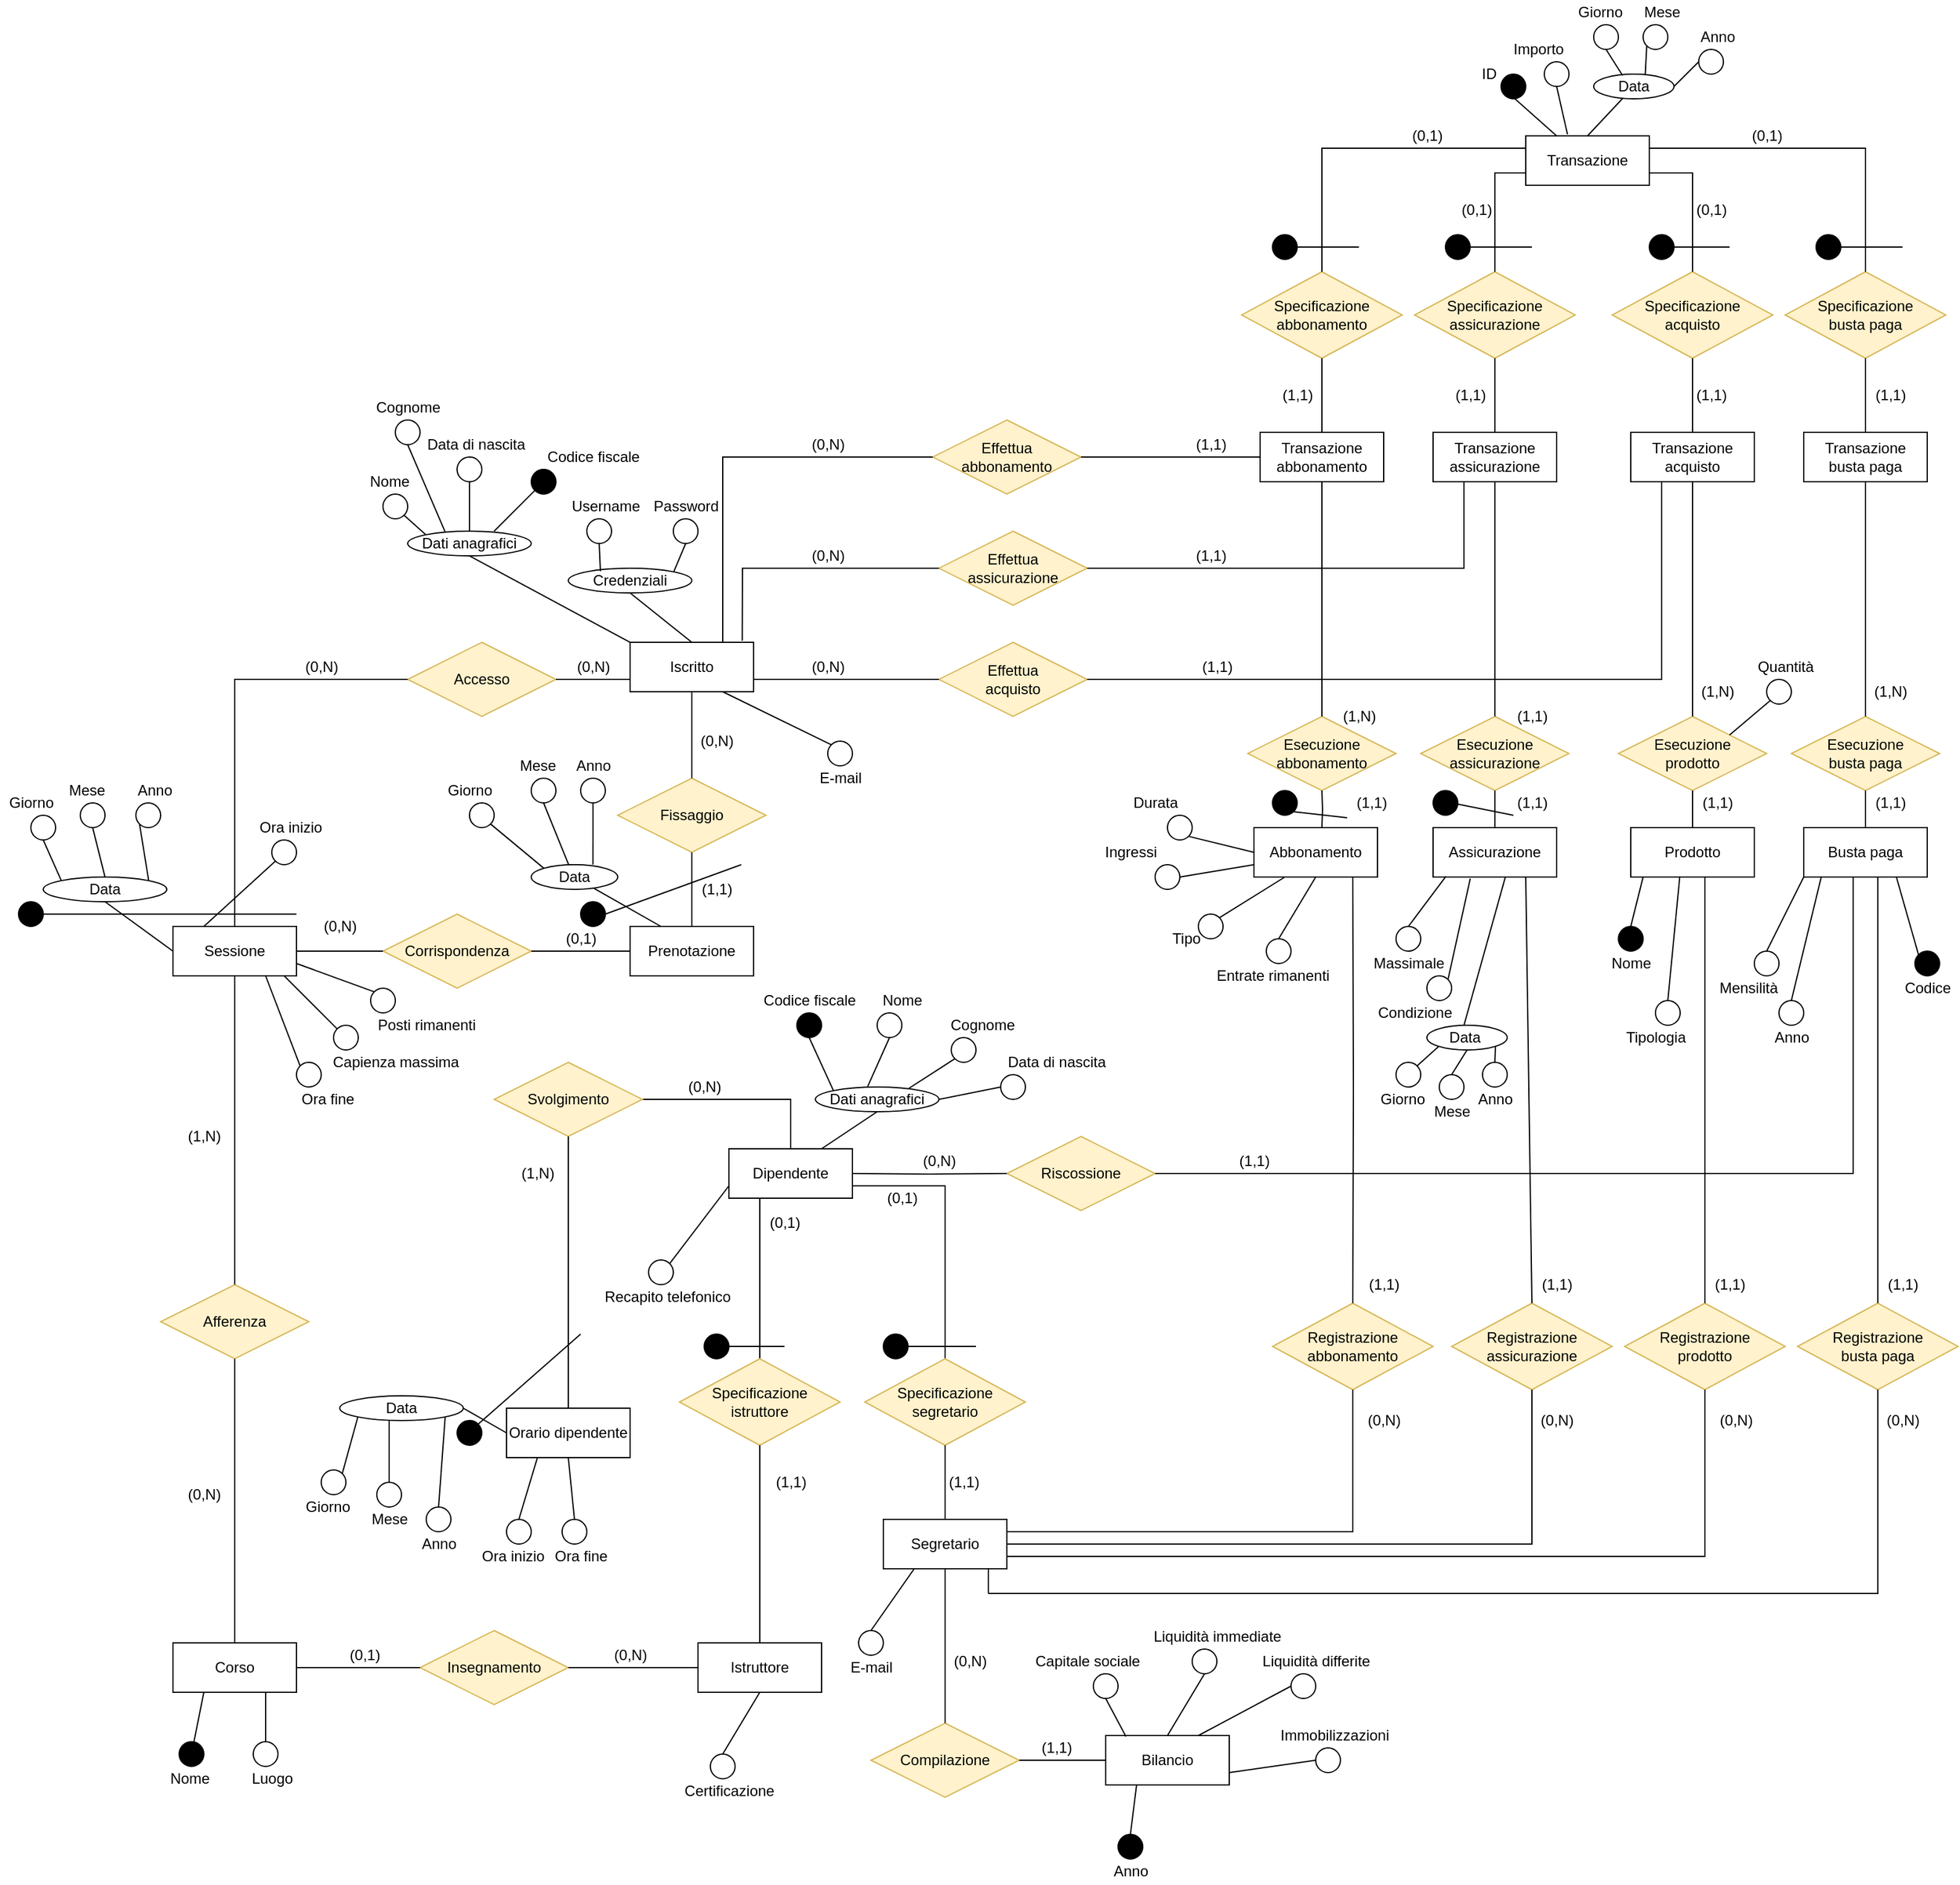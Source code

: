 <mxfile version="15.8.7" type="device"><diagram id="D4OwB9ZS3TD2a2z7zaOU" name="Pagina-1"><mxGraphModel dx="1826" dy="927" grid="1" gridSize="10" guides="1" tooltips="1" connect="1" arrows="1" fold="1" page="1" pageScale="1" pageWidth="3300" pageHeight="4681" math="0" shadow="0"><root><mxCell id="0"/><mxCell id="1" parent="0"/><mxCell id="qwYO8bj9gDf0cREeEXEN-1" value="Iscritto" style="whiteSpace=wrap;html=1;align=center;" vertex="1" parent="1"><mxGeometry x="730" y="1180" width="100" height="40" as="geometry"/></mxCell><mxCell id="qwYO8bj9gDf0cREeEXEN-7" value="Accesso" style="shape=rhombus;perimeter=rhombusPerimeter;whiteSpace=wrap;html=1;align=center;fillColor=#fff2cc;strokeColor=#d6b656;" vertex="1" parent="1"><mxGeometry x="550" y="1180" width="120" height="60" as="geometry"/></mxCell><mxCell id="qwYO8bj9gDf0cREeEXEN-8" value="Sessione" style="whiteSpace=wrap;html=1;align=center;" vertex="1" parent="1"><mxGeometry x="360" y="1410" width="100" height="40" as="geometry"/></mxCell><mxCell id="qwYO8bj9gDf0cREeEXEN-9" value="" style="endArrow=none;html=1;rounded=0;edgeStyle=orthogonalEdgeStyle;exitX=0.5;exitY=0;exitDx=0;exitDy=0;entryX=0;entryY=0.5;entryDx=0;entryDy=0;" edge="1" parent="1" source="qwYO8bj9gDf0cREeEXEN-8" target="qwYO8bj9gDf0cREeEXEN-7"><mxGeometry relative="1" as="geometry"><mxPoint x="610" y="1420" as="sourcePoint"/><mxPoint x="770" y="1420" as="targetPoint"/></mxGeometry></mxCell><mxCell id="qwYO8bj9gDf0cREeEXEN-10" value="Fissaggio" style="shape=rhombus;perimeter=rhombusPerimeter;whiteSpace=wrap;html=1;align=center;fillColor=#fff2cc;strokeColor=#d6b656;" vertex="1" parent="1"><mxGeometry x="720" y="1290" width="120" height="60" as="geometry"/></mxCell><mxCell id="qwYO8bj9gDf0cREeEXEN-11" value="" style="endArrow=none;html=1;rounded=0;edgeStyle=orthogonalEdgeStyle;entryX=0.5;entryY=0;entryDx=0;entryDy=0;exitX=0.5;exitY=1;exitDx=0;exitDy=0;" edge="1" parent="1" source="qwYO8bj9gDf0cREeEXEN-10" target="qwYO8bj9gDf0cREeEXEN-13"><mxGeometry relative="1" as="geometry"><mxPoint x="610" y="1420" as="sourcePoint"/><mxPoint x="770" y="1420" as="targetPoint"/></mxGeometry></mxCell><mxCell id="qwYO8bj9gDf0cREeEXEN-12" value="" style="endArrow=none;html=1;rounded=0;edgeStyle=orthogonalEdgeStyle;exitX=0.5;exitY=1;exitDx=0;exitDy=0;entryX=0.5;entryY=0;entryDx=0;entryDy=0;" edge="1" parent="1" source="qwYO8bj9gDf0cREeEXEN-1" target="qwYO8bj9gDf0cREeEXEN-10"><mxGeometry relative="1" as="geometry"><mxPoint x="610" y="1420" as="sourcePoint"/><mxPoint x="770" y="1420" as="targetPoint"/></mxGeometry></mxCell><mxCell id="qwYO8bj9gDf0cREeEXEN-13" value="Prenotazione" style="whiteSpace=wrap;html=1;align=center;" vertex="1" parent="1"><mxGeometry x="730" y="1410" width="100" height="40" as="geometry"/></mxCell><mxCell id="qwYO8bj9gDf0cREeEXEN-14" value="Corrispondenza" style="shape=rhombus;perimeter=rhombusPerimeter;whiteSpace=wrap;html=1;align=center;fillColor=#fff2cc;strokeColor=#d6b656;" vertex="1" parent="1"><mxGeometry x="530" y="1400" width="120" height="60" as="geometry"/></mxCell><mxCell id="qwYO8bj9gDf0cREeEXEN-15" value="" style="endArrow=none;html=1;rounded=0;edgeStyle=orthogonalEdgeStyle;exitX=1;exitY=0.5;exitDx=0;exitDy=0;entryX=0;entryY=0.5;entryDx=0;entryDy=0;" edge="1" parent="1" source="qwYO8bj9gDf0cREeEXEN-14" target="qwYO8bj9gDf0cREeEXEN-13"><mxGeometry relative="1" as="geometry"><mxPoint x="590" y="1530" as="sourcePoint"/><mxPoint x="710" y="1320" as="targetPoint"/></mxGeometry></mxCell><mxCell id="qwYO8bj9gDf0cREeEXEN-16" value="" style="endArrow=none;html=1;rounded=0;edgeStyle=orthogonalEdgeStyle;exitX=1;exitY=0.5;exitDx=0;exitDy=0;entryX=0;entryY=0.5;entryDx=0;entryDy=0;" edge="1" parent="1" source="qwYO8bj9gDf0cREeEXEN-8" target="qwYO8bj9gDf0cREeEXEN-14"><mxGeometry relative="1" as="geometry"><mxPoint x="255" y="1378.57" as="sourcePoint"/><mxPoint x="325" y="1378.57" as="targetPoint"/></mxGeometry></mxCell><mxCell id="qwYO8bj9gDf0cREeEXEN-17" value="Afferenza" style="shape=rhombus;perimeter=rhombusPerimeter;whiteSpace=wrap;html=1;align=center;fillColor=#fff2cc;strokeColor=#d6b656;" vertex="1" parent="1"><mxGeometry x="350" y="1700" width="120" height="60" as="geometry"/></mxCell><mxCell id="qwYO8bj9gDf0cREeEXEN-18" value="" style="endArrow=none;html=1;rounded=0;edgeStyle=orthogonalEdgeStyle;exitX=0.5;exitY=1;exitDx=0;exitDy=0;entryX=0.5;entryY=0;entryDx=0;entryDy=0;" edge="1" parent="1" source="qwYO8bj9gDf0cREeEXEN-8" target="qwYO8bj9gDf0cREeEXEN-17"><mxGeometry relative="1" as="geometry"><mxPoint x="470" y="1440" as="sourcePoint"/><mxPoint x="540" y="1440" as="targetPoint"/></mxGeometry></mxCell><mxCell id="qwYO8bj9gDf0cREeEXEN-19" value="" style="endArrow=none;html=1;rounded=0;edgeStyle=orthogonalEdgeStyle;exitX=0.5;exitY=1;exitDx=0;exitDy=0;entryX=0.5;entryY=0;entryDx=0;entryDy=0;" edge="1" parent="1" source="qwYO8bj9gDf0cREeEXEN-17" target="qwYO8bj9gDf0cREeEXEN-20"><mxGeometry relative="1" as="geometry"><mxPoint x="420" y="1460" as="sourcePoint"/><mxPoint x="420" y="1530.0" as="targetPoint"/></mxGeometry></mxCell><mxCell id="qwYO8bj9gDf0cREeEXEN-20" value="Corso" style="whiteSpace=wrap;html=1;align=center;" vertex="1" parent="1"><mxGeometry x="360" y="1990" width="100" height="40" as="geometry"/></mxCell><mxCell id="qwYO8bj9gDf0cREeEXEN-26" value="Effettua&lt;br&gt;abbonamento" style="shape=rhombus;perimeter=rhombusPerimeter;whiteSpace=wrap;html=1;align=center;fillColor=#fff2cc;strokeColor=#d6b656;" vertex="1" parent="1"><mxGeometry x="975" y="1000" width="120" height="60" as="geometry"/></mxCell><mxCell id="qwYO8bj9gDf0cREeEXEN-27" value="Esecuzione abbonamento" style="shape=rhombus;perimeter=rhombusPerimeter;whiteSpace=wrap;html=1;align=center;fillColor=#fff2cc;strokeColor=#d6b656;" vertex="1" parent="1"><mxGeometry x="1230" y="1240" width="120" height="60" as="geometry"/></mxCell><mxCell id="qwYO8bj9gDf0cREeEXEN-28" value="" style="endArrow=none;html=1;rounded=0;edgeStyle=orthogonalEdgeStyle;entryX=0.5;entryY=1;entryDx=0;entryDy=0;exitX=0.5;exitY=0;exitDx=0;exitDy=0;" edge="1" parent="1" target="qwYO8bj9gDf0cREeEXEN-27"><mxGeometry relative="1" as="geometry"><mxPoint x="1290" y="1330" as="sourcePoint"/><mxPoint x="1240" y="1260" as="targetPoint"/></mxGeometry></mxCell><mxCell id="qwYO8bj9gDf0cREeEXEN-29" value="" style="endArrow=none;html=1;rounded=0;edgeStyle=orthogonalEdgeStyle;exitX=0.5;exitY=1;exitDx=0;exitDy=0;entryX=0.5;entryY=0;entryDx=0;entryDy=0;" edge="1" parent="1" source="qwYO8bj9gDf0cREeEXEN-320" target="qwYO8bj9gDf0cREeEXEN-27"><mxGeometry relative="1" as="geometry"><mxPoint x="1290" y="1050" as="sourcePoint"/><mxPoint x="1240" y="1260" as="targetPoint"/></mxGeometry></mxCell><mxCell id="qwYO8bj9gDf0cREeEXEN-32" value="Esecuzione&lt;br&gt;assicurazione" style="shape=rhombus;perimeter=rhombusPerimeter;whiteSpace=wrap;html=1;align=center;fillColor=#fff2cc;strokeColor=#d6b656;" vertex="1" parent="1"><mxGeometry x="1370" y="1240" width="120" height="60" as="geometry"/></mxCell><mxCell id="qwYO8bj9gDf0cREeEXEN-33" value="" style="endArrow=none;html=1;rounded=0;edgeStyle=orthogonalEdgeStyle;entryX=0.5;entryY=0;entryDx=0;entryDy=0;exitX=0.5;exitY=1;exitDx=0;exitDy=0;" edge="1" parent="1" source="qwYO8bj9gDf0cREeEXEN-321" target="qwYO8bj9gDf0cREeEXEN-32"><mxGeometry relative="1" as="geometry"><mxPoint x="1430" y="1050" as="sourcePoint"/><mxPoint x="1380" y="1260" as="targetPoint"/></mxGeometry></mxCell><mxCell id="qwYO8bj9gDf0cREeEXEN-34" value="Assicurazione" style="whiteSpace=wrap;html=1;align=center;" vertex="1" parent="1"><mxGeometry x="1380" y="1330" width="100" height="40" as="geometry"/></mxCell><mxCell id="qwYO8bj9gDf0cREeEXEN-35" value="" style="endArrow=none;html=1;rounded=0;edgeStyle=orthogonalEdgeStyle;entryX=0.5;entryY=1;entryDx=0;entryDy=0;exitX=0.5;exitY=0;exitDx=0;exitDy=0;" edge="1" parent="1" source="qwYO8bj9gDf0cREeEXEN-34"><mxGeometry relative="1" as="geometry"><mxPoint x="1220" y="1260" as="sourcePoint"/><mxPoint x="1430" y="1300" as="targetPoint"/></mxGeometry></mxCell><mxCell id="qwYO8bj9gDf0cREeEXEN-36" value="Esecuzione&lt;br&gt;prodotto" style="shape=rhombus;perimeter=rhombusPerimeter;whiteSpace=wrap;html=1;align=center;fillColor=#fff2cc;strokeColor=#d6b656;" vertex="1" parent="1"><mxGeometry x="1530" y="1240" width="120" height="60" as="geometry"/></mxCell><mxCell id="qwYO8bj9gDf0cREeEXEN-37" value="Prodotto" style="whiteSpace=wrap;html=1;align=center;" vertex="1" parent="1"><mxGeometry x="1540" y="1330" width="100" height="40" as="geometry"/></mxCell><mxCell id="qwYO8bj9gDf0cREeEXEN-38" value="" style="endArrow=none;html=1;rounded=0;edgeStyle=orthogonalEdgeStyle;entryX=0.5;entryY=1;entryDx=0;entryDy=0;exitX=0.5;exitY=0;exitDx=0;exitDy=0;" edge="1" parent="1" source="qwYO8bj9gDf0cREeEXEN-37"><mxGeometry relative="1" as="geometry"><mxPoint x="1380" y="1260" as="sourcePoint"/><mxPoint x="1590" y="1300" as="targetPoint"/></mxGeometry></mxCell><mxCell id="qwYO8bj9gDf0cREeEXEN-39" value="" style="endArrow=none;html=1;rounded=0;edgeStyle=orthogonalEdgeStyle;entryX=0.5;entryY=0;entryDx=0;entryDy=0;exitX=0.5;exitY=1;exitDx=0;exitDy=0;" edge="1" parent="1" source="qwYO8bj9gDf0cREeEXEN-322" target="qwYO8bj9gDf0cREeEXEN-36"><mxGeometry relative="1" as="geometry"><mxPoint x="1590" y="1050" as="sourcePoint"/><mxPoint x="1440" y="1250" as="targetPoint"/></mxGeometry></mxCell><mxCell id="qwYO8bj9gDf0cREeEXEN-41" value="Insegnamento" style="shape=rhombus;perimeter=rhombusPerimeter;whiteSpace=wrap;html=1;align=center;fillColor=#fff2cc;strokeColor=#d6b656;" vertex="1" parent="1"><mxGeometry x="560" y="1980" width="120" height="60" as="geometry"/></mxCell><mxCell id="qwYO8bj9gDf0cREeEXEN-42" value="" style="endArrow=none;html=1;rounded=0;edgeStyle=orthogonalEdgeStyle;exitX=1;exitY=0.5;exitDx=0;exitDy=0;entryX=0;entryY=0.5;entryDx=0;entryDy=0;" edge="1" parent="1" source="qwYO8bj9gDf0cREeEXEN-41" target="qwYO8bj9gDf0cREeEXEN-384"><mxGeometry relative="1" as="geometry"><mxPoint x="780" y="1610" as="sourcePoint"/><mxPoint x="730" y="1760" as="targetPoint"/></mxGeometry></mxCell><mxCell id="qwYO8bj9gDf0cREeEXEN-43" value="" style="endArrow=none;html=1;rounded=0;edgeStyle=orthogonalEdgeStyle;exitX=0;exitY=0.5;exitDx=0;exitDy=0;entryX=1;entryY=0.5;entryDx=0;entryDy=0;" edge="1" parent="1" source="qwYO8bj9gDf0cREeEXEN-41" target="qwYO8bj9gDf0cREeEXEN-20"><mxGeometry relative="1" as="geometry"><mxPoint x="420" y="1590" as="sourcePoint"/><mxPoint x="420" y="1750" as="targetPoint"/></mxGeometry></mxCell><mxCell id="qwYO8bj9gDf0cREeEXEN-47" value="Riscossione" style="shape=rhombus;perimeter=rhombusPerimeter;whiteSpace=wrap;html=1;align=center;fillColor=#fff2cc;strokeColor=#d6b656;" vertex="1" parent="1"><mxGeometry x="1035" y="1580" width="120" height="60" as="geometry"/></mxCell><mxCell id="qwYO8bj9gDf0cREeEXEN-48" value="" style="endArrow=none;html=1;rounded=0;edgeStyle=orthogonalEdgeStyle;exitX=1;exitY=0.5;exitDx=0;exitDy=0;entryX=0;entryY=0.5;entryDx=0;entryDy=0;" edge="1" parent="1" target="qwYO8bj9gDf0cREeEXEN-47"><mxGeometry relative="1" as="geometry"><mxPoint x="910" y="1610" as="sourcePoint"/><mxPoint x="1150" y="1410" as="targetPoint"/></mxGeometry></mxCell><mxCell id="qwYO8bj9gDf0cREeEXEN-49" value="Esecuzione&lt;br&gt;busta paga" style="shape=rhombus;perimeter=rhombusPerimeter;whiteSpace=wrap;html=1;align=center;fillColor=#fff2cc;strokeColor=#d6b656;" vertex="1" parent="1"><mxGeometry x="1670" y="1240" width="120" height="60" as="geometry"/></mxCell><mxCell id="qwYO8bj9gDf0cREeEXEN-50" value="" style="endArrow=none;html=1;rounded=0;edgeStyle=orthogonalEdgeStyle;entryX=0.5;entryY=0;entryDx=0;entryDy=0;exitX=0.5;exitY=1;exitDx=0;exitDy=0;" edge="1" parent="1" source="qwYO8bj9gDf0cREeEXEN-323" target="qwYO8bj9gDf0cREeEXEN-49"><mxGeometry relative="1" as="geometry"><mxPoint x="1730" y="1050" as="sourcePoint"/><mxPoint x="1580" y="1250" as="targetPoint"/></mxGeometry></mxCell><mxCell id="qwYO8bj9gDf0cREeEXEN-51" value="Busta paga" style="whiteSpace=wrap;html=1;align=center;" vertex="1" parent="1"><mxGeometry x="1680" y="1330" width="100" height="40" as="geometry"/></mxCell><mxCell id="qwYO8bj9gDf0cREeEXEN-52" value="" style="endArrow=none;html=1;rounded=0;edgeStyle=orthogonalEdgeStyle;entryX=0.5;entryY=1;entryDx=0;entryDy=0;exitX=0.5;exitY=0;exitDx=0;exitDy=0;" edge="1" parent="1" source="qwYO8bj9gDf0cREeEXEN-51"><mxGeometry relative="1" as="geometry"><mxPoint x="1520" y="1260" as="sourcePoint"/><mxPoint x="1730" y="1300" as="targetPoint"/></mxGeometry></mxCell><mxCell id="qwYO8bj9gDf0cREeEXEN-53" value="" style="endArrow=none;html=1;rounded=0;edgeStyle=orthogonalEdgeStyle;entryX=1;entryY=0.5;entryDx=0;entryDy=0;exitX=0.5;exitY=1;exitDx=0;exitDy=0;" edge="1" parent="1" source="qwYO8bj9gDf0cREeEXEN-51" target="qwYO8bj9gDf0cREeEXEN-47"><mxGeometry relative="1" as="geometry"><mxPoint x="990" y="1410" as="sourcePoint"/><mxPoint x="1150" y="1410" as="targetPoint"/><Array as="points"><mxPoint x="1720" y="1370"/><mxPoint x="1720" y="1610"/></Array></mxGeometry></mxCell><mxCell id="qwYO8bj9gDf0cREeEXEN-54" value="Registrazione&lt;br&gt;abbonamento" style="shape=rhombus;perimeter=rhombusPerimeter;whiteSpace=wrap;html=1;align=center;fillColor=#fff2cc;strokeColor=#d6b656;" vertex="1" parent="1"><mxGeometry x="1250" y="1715" width="130" height="70" as="geometry"/></mxCell><mxCell id="qwYO8bj9gDf0cREeEXEN-55" value="Registrazione&lt;br&gt;assicurazione" style="shape=rhombus;perimeter=rhombusPerimeter;whiteSpace=wrap;html=1;align=center;fillColor=#fff2cc;strokeColor=#d6b656;" vertex="1" parent="1"><mxGeometry x="1395" y="1715" width="130" height="70" as="geometry"/></mxCell><mxCell id="qwYO8bj9gDf0cREeEXEN-56" value="" style="endArrow=none;html=1;rounded=0;edgeStyle=orthogonalEdgeStyle;entryX=0.5;entryY=0;entryDx=0;entryDy=0;exitX=0.75;exitY=1;exitDx=0;exitDy=0;" edge="1" parent="1" target="qwYO8bj9gDf0cREeEXEN-54"><mxGeometry relative="1" as="geometry"><mxPoint x="1315" y="1370" as="sourcePoint"/><mxPoint x="1240" y="1540" as="targetPoint"/></mxGeometry></mxCell><mxCell id="qwYO8bj9gDf0cREeEXEN-57" value="Registrazione&lt;br&gt;busta paga" style="shape=rhombus;perimeter=rhombusPerimeter;whiteSpace=wrap;html=1;align=center;fillColor=#fff2cc;strokeColor=#d6b656;" vertex="1" parent="1"><mxGeometry x="1675" y="1715" width="130" height="70" as="geometry"/></mxCell><mxCell id="qwYO8bj9gDf0cREeEXEN-58" value="Registrazione&lt;br&gt;prodotto" style="shape=rhombus;perimeter=rhombusPerimeter;whiteSpace=wrap;html=1;align=center;fillColor=#fff2cc;strokeColor=#d6b656;" vertex="1" parent="1"><mxGeometry x="1535" y="1715" width="130" height="70" as="geometry"/></mxCell><mxCell id="qwYO8bj9gDf0cREeEXEN-62" value="" style="endArrow=none;html=1;rounded=0;edgeStyle=orthogonalEdgeStyle;entryX=0.5;entryY=0;entryDx=0;entryDy=0;exitX=0.75;exitY=1;exitDx=0;exitDy=0;" edge="1" parent="1" source="qwYO8bj9gDf0cREeEXEN-51" target="qwYO8bj9gDf0cREeEXEN-57"><mxGeometry relative="1" as="geometry"><mxPoint x="1080" y="1540" as="sourcePoint"/><mxPoint x="1240" y="1540" as="targetPoint"/><Array as="points"><mxPoint x="1740" y="1370"/></Array></mxGeometry></mxCell><mxCell id="qwYO8bj9gDf0cREeEXEN-63" value="" style="endArrow=none;html=1;rounded=0;edgeStyle=orthogonalEdgeStyle;exitX=0.5;exitY=0;exitDx=0;exitDy=0;entryX=0.5;entryY=1;entryDx=0;entryDy=0;" edge="1" parent="1" source="qwYO8bj9gDf0cREeEXEN-58" target="qwYO8bj9gDf0cREeEXEN-37"><mxGeometry relative="1" as="geometry"><mxPoint x="1330" y="1520" as="sourcePoint"/><mxPoint x="1490" y="1520" as="targetPoint"/><Array as="points"><mxPoint x="1600" y="1370"/></Array></mxGeometry></mxCell><mxCell id="qwYO8bj9gDf0cREeEXEN-78" value="Dati anagrafici" style="ellipse;whiteSpace=wrap;html=1;align=center;glass=0;" vertex="1" parent="1"><mxGeometry x="550" y="1090" width="100" height="20" as="geometry"/></mxCell><mxCell id="qwYO8bj9gDf0cREeEXEN-79" value="" style="endArrow=none;html=1;rounded=0;exitX=0;exitY=0;exitDx=0;exitDy=0;entryX=1;entryY=1;entryDx=0;entryDy=0;" edge="1" parent="1" source="qwYO8bj9gDf0cREeEXEN-78" target="qwYO8bj9gDf0cREeEXEN-82"><mxGeometry width="50" height="50" relative="1" as="geometry"><mxPoint x="690" y="1250" as="sourcePoint"/><mxPoint x="540" y="1050" as="targetPoint"/></mxGeometry></mxCell><mxCell id="qwYO8bj9gDf0cREeEXEN-80" value="" style="ellipse;whiteSpace=wrap;html=1;aspect=fixed;glass=0;" vertex="1" parent="1"><mxGeometry x="590" y="1030" width="20" height="20" as="geometry"/></mxCell><mxCell id="qwYO8bj9gDf0cREeEXEN-81" value="" style="ellipse;whiteSpace=wrap;html=1;aspect=fixed;glass=0;" vertex="1" parent="1"><mxGeometry x="540" y="1000" width="20" height="20" as="geometry"/></mxCell><mxCell id="qwYO8bj9gDf0cREeEXEN-82" value="" style="ellipse;whiteSpace=wrap;html=1;aspect=fixed;glass=0;" vertex="1" parent="1"><mxGeometry x="530" y="1060" width="20" height="20" as="geometry"/></mxCell><mxCell id="qwYO8bj9gDf0cREeEXEN-83" value="Nome" style="text;html=1;align=center;verticalAlign=middle;resizable=0;points=[];autosize=1;strokeColor=none;fillColor=none;" vertex="1" parent="1"><mxGeometry x="510" y="1040" width="50" height="20" as="geometry"/></mxCell><mxCell id="qwYO8bj9gDf0cREeEXEN-84" value="" style="endArrow=none;html=1;rounded=0;exitX=0.304;exitY=0.04;exitDx=0;exitDy=0;entryX=0.5;entryY=1;entryDx=0;entryDy=0;exitPerimeter=0;" edge="1" parent="1" source="qwYO8bj9gDf0cREeEXEN-78" target="qwYO8bj9gDf0cREeEXEN-81"><mxGeometry width="50" height="50" relative="1" as="geometry"><mxPoint x="574.645" y="1102.929" as="sourcePoint"/><mxPoint x="557.071" y="1087.071" as="targetPoint"/></mxGeometry></mxCell><mxCell id="qwYO8bj9gDf0cREeEXEN-85" value="Cognome" style="text;html=1;align=center;verticalAlign=middle;resizable=0;points=[];autosize=1;strokeColor=none;fillColor=none;" vertex="1" parent="1"><mxGeometry x="515" y="980" width="70" height="20" as="geometry"/></mxCell><mxCell id="qwYO8bj9gDf0cREeEXEN-86" value="" style="endArrow=none;html=1;rounded=0;exitX=0.5;exitY=0;exitDx=0;exitDy=0;entryX=0.5;entryY=1;entryDx=0;entryDy=0;" edge="1" parent="1" source="qwYO8bj9gDf0cREeEXEN-78" target="qwYO8bj9gDf0cREeEXEN-80"><mxGeometry width="50" height="50" relative="1" as="geometry"><mxPoint x="820.4" y="1065.4" as="sourcePoint"/><mxPoint x="790" y="994.6" as="targetPoint"/></mxGeometry></mxCell><mxCell id="qwYO8bj9gDf0cREeEXEN-87" value="Data di nascita" style="text;html=1;align=center;verticalAlign=middle;resizable=0;points=[];autosize=1;strokeColor=none;fillColor=none;" vertex="1" parent="1"><mxGeometry x="560" y="1010" width="90" height="20" as="geometry"/></mxCell><mxCell id="qwYO8bj9gDf0cREeEXEN-88" value="Credenziali" style="ellipse;whiteSpace=wrap;html=1;align=center;glass=0;" vertex="1" parent="1"><mxGeometry x="680" y="1120" width="100" height="20" as="geometry"/></mxCell><mxCell id="qwYO8bj9gDf0cREeEXEN-89" value="" style="ellipse;whiteSpace=wrap;html=1;aspect=fixed;glass=0;" vertex="1" parent="1"><mxGeometry x="1375" y="1450" width="20" height="20" as="geometry"/></mxCell><mxCell id="qwYO8bj9gDf0cREeEXEN-90" value="" style="ellipse;whiteSpace=wrap;html=1;aspect=fixed;glass=0;" vertex="1" parent="1"><mxGeometry x="1350" y="1410" width="20" height="20" as="geometry"/></mxCell><mxCell id="qwYO8bj9gDf0cREeEXEN-92" value="" style="ellipse;whiteSpace=wrap;html=1;aspect=fixed;glass=0;" vertex="1" parent="1"><mxGeometry x="245" y="1320" width="20" height="20" as="geometry"/></mxCell><mxCell id="qwYO8bj9gDf0cREeEXEN-93" value="" style="ellipse;whiteSpace=wrap;html=1;aspect=fixed;glass=0;" vertex="1" parent="1"><mxGeometry x="765" y="1080" width="20" height="20" as="geometry"/></mxCell><mxCell id="qwYO8bj9gDf0cREeEXEN-94" value="" style="ellipse;whiteSpace=wrap;html=1;aspect=fixed;glass=0;" vertex="1" parent="1"><mxGeometry x="695" y="1080" width="20" height="20" as="geometry"/></mxCell><mxCell id="qwYO8bj9gDf0cREeEXEN-95" value="" style="endArrow=none;html=1;rounded=0;exitX=0.26;exitY=0.12;exitDx=0;exitDy=0;entryX=0.5;entryY=1;entryDx=0;entryDy=0;exitPerimeter=0;" edge="1" parent="1" source="qwYO8bj9gDf0cREeEXEN-88" target="qwYO8bj9gDf0cREeEXEN-94"><mxGeometry width="50" height="50" relative="1" as="geometry"><mxPoint x="610" y="1100" as="sourcePoint"/><mxPoint x="610" y="1060" as="targetPoint"/></mxGeometry></mxCell><mxCell id="qwYO8bj9gDf0cREeEXEN-96" value="Username" style="text;html=1;align=center;verticalAlign=middle;resizable=0;points=[];autosize=1;strokeColor=none;fillColor=none;" vertex="1" parent="1"><mxGeometry x="675" y="1060" width="70" height="20" as="geometry"/></mxCell><mxCell id="qwYO8bj9gDf0cREeEXEN-97" value="Password" style="text;html=1;align=center;verticalAlign=middle;resizable=0;points=[];autosize=1;strokeColor=none;fillColor=none;" vertex="1" parent="1"><mxGeometry x="740" y="1060" width="70" height="20" as="geometry"/></mxCell><mxCell id="qwYO8bj9gDf0cREeEXEN-98" value="" style="endArrow=none;html=1;rounded=0;exitX=1;exitY=0;exitDx=0;exitDy=0;entryX=0.5;entryY=1;entryDx=0;entryDy=0;" edge="1" parent="1" source="qwYO8bj9gDf0cREeEXEN-88" target="qwYO8bj9gDf0cREeEXEN-93"><mxGeometry width="50" height="50" relative="1" as="geometry"><mxPoint x="696" y="1102.4" as="sourcePoint"/><mxPoint x="690" y="1070" as="targetPoint"/></mxGeometry></mxCell><mxCell id="qwYO8bj9gDf0cREeEXEN-99" value="Giorno" style="text;html=1;align=center;verticalAlign=middle;resizable=0;points=[];autosize=1;strokeColor=none;fillColor=none;" vertex="1" parent="1"><mxGeometry x="220" y="1300" width="50" height="20" as="geometry"/></mxCell><mxCell id="qwYO8bj9gDf0cREeEXEN-100" value="" style="ellipse;whiteSpace=wrap;html=1;aspect=fixed;glass=0;" vertex="1" parent="1"><mxGeometry x="460" y="1520" width="20" height="20" as="geometry"/></mxCell><mxCell id="qwYO8bj9gDf0cREeEXEN-101" value="" style="ellipse;whiteSpace=wrap;html=1;aspect=fixed;glass=0;" vertex="1" parent="1"><mxGeometry x="440" y="1340" width="20" height="20" as="geometry"/></mxCell><mxCell id="qwYO8bj9gDf0cREeEXEN-102" value="" style="ellipse;whiteSpace=wrap;html=1;aspect=fixed;glass=0;" vertex="1" parent="1"><mxGeometry x="330" y="1310" width="20" height="20" as="geometry"/></mxCell><mxCell id="qwYO8bj9gDf0cREeEXEN-103" value="" style="ellipse;whiteSpace=wrap;html=1;aspect=fixed;glass=0;" vertex="1" parent="1"><mxGeometry x="285" y="1310" width="20" height="20" as="geometry"/></mxCell><mxCell id="qwYO8bj9gDf0cREeEXEN-104" value="Mese" style="text;html=1;align=center;verticalAlign=middle;resizable=0;points=[];autosize=1;strokeColor=none;fillColor=none;" vertex="1" parent="1"><mxGeometry x="265" y="1290" width="50" height="20" as="geometry"/></mxCell><mxCell id="qwYO8bj9gDf0cREeEXEN-105" value="Anno" style="text;html=1;align=center;verticalAlign=middle;resizable=0;points=[];autosize=1;strokeColor=none;fillColor=none;" vertex="1" parent="1"><mxGeometry x="325" y="1290" width="40" height="20" as="geometry"/></mxCell><mxCell id="qwYO8bj9gDf0cREeEXEN-106" value="Ora inizio" style="text;html=1;align=center;verticalAlign=middle;resizable=0;points=[];autosize=1;strokeColor=none;fillColor=none;" vertex="1" parent="1"><mxGeometry x="420" y="1320" width="70" height="20" as="geometry"/></mxCell><mxCell id="qwYO8bj9gDf0cREeEXEN-107" value="Ora fine" style="text;html=1;align=center;verticalAlign=middle;resizable=0;points=[];autosize=1;strokeColor=none;fillColor=none;" vertex="1" parent="1"><mxGeometry x="455" y="1540" width="60" height="20" as="geometry"/></mxCell><mxCell id="qwYO8bj9gDf0cREeEXEN-108" value="" style="endArrow=none;html=1;rounded=0;entryX=0.25;entryY=0;entryDx=0;entryDy=0;exitX=0;exitY=1;exitDx=0;exitDy=0;" edge="1" parent="1" source="qwYO8bj9gDf0cREeEXEN-101" target="qwYO8bj9gDf0cREeEXEN-8"><mxGeometry width="50" height="50" relative="1" as="geometry"><mxPoint x="302.929" y="1305.641" as="sourcePoint"/><mxPoint x="255" y="1368.57" as="targetPoint"/></mxGeometry></mxCell><mxCell id="qwYO8bj9gDf0cREeEXEN-109" value="" style="endArrow=none;html=1;rounded=0;entryX=0.75;entryY=1;entryDx=0;entryDy=0;exitX=0;exitY=0;exitDx=0;exitDy=0;" edge="1" parent="1" source="qwYO8bj9gDf0cREeEXEN-100" target="qwYO8bj9gDf0cREeEXEN-8"><mxGeometry width="50" height="50" relative="1" as="geometry"><mxPoint x="517.929" y="1367.071" as="sourcePoint"/><mxPoint x="480" y="1430" as="targetPoint"/></mxGeometry></mxCell><mxCell id="qwYO8bj9gDf0cREeEXEN-119" value="" style="ellipse;whiteSpace=wrap;html=1;aspect=fixed;glass=0;" vertex="1" parent="1"><mxGeometry x="425" y="2070" width="20" height="20" as="geometry"/></mxCell><mxCell id="qwYO8bj9gDf0cREeEXEN-120" value="Nome&amp;nbsp;" style="text;html=1;align=center;verticalAlign=middle;resizable=0;points=[];autosize=1;strokeColor=none;fillColor=none;" vertex="1" parent="1"><mxGeometry x="350" y="2090" width="50" height="20" as="geometry"/></mxCell><mxCell id="qwYO8bj9gDf0cREeEXEN-121" value="" style="endArrow=none;html=1;rounded=0;entryX=0.25;entryY=1;entryDx=0;entryDy=0;startArrow=none;" edge="1" parent="1" source="qwYO8bj9gDf0cREeEXEN-91" target="qwYO8bj9gDf0cREeEXEN-20"><mxGeometry width="50" height="50" relative="1" as="geometry"><mxPoint x="375" y="2070" as="sourcePoint"/><mxPoint x="470" y="1460" as="targetPoint"/></mxGeometry></mxCell><mxCell id="qwYO8bj9gDf0cREeEXEN-122" value="Luogo" style="text;html=1;align=center;verticalAlign=middle;resizable=0;points=[];autosize=1;strokeColor=none;fillColor=none;" vertex="1" parent="1"><mxGeometry x="415" y="2090" width="50" height="20" as="geometry"/></mxCell><mxCell id="qwYO8bj9gDf0cREeEXEN-123" value="" style="endArrow=none;html=1;rounded=0;entryX=0.75;entryY=1;entryDx=0;entryDy=0;" edge="1" parent="1" target="qwYO8bj9gDf0cREeEXEN-20"><mxGeometry width="50" height="50" relative="1" as="geometry"><mxPoint x="435" y="2070" as="sourcePoint"/><mxPoint x="395" y="1790" as="targetPoint"/></mxGeometry></mxCell><mxCell id="qwYO8bj9gDf0cREeEXEN-124" value="Data" style="ellipse;whiteSpace=wrap;html=1;align=center;glass=0;" vertex="1" parent="1"><mxGeometry x="255" y="1370" width="100" height="20" as="geometry"/></mxCell><mxCell id="qwYO8bj9gDf0cREeEXEN-125" value="" style="endArrow=none;html=1;rounded=0;entryX=0;entryY=0.5;entryDx=0;entryDy=0;exitX=0.5;exitY=1;exitDx=0;exitDy=0;" edge="1" parent="1" source="qwYO8bj9gDf0cREeEXEN-124" target="qwYO8bj9gDf0cREeEXEN-8"><mxGeometry width="50" height="50" relative="1" as="geometry"><mxPoint x="287.929" y="1471.499" as="sourcePoint"/><mxPoint x="230" y="1358.57" as="targetPoint"/></mxGeometry></mxCell><mxCell id="qwYO8bj9gDf0cREeEXEN-126" value="" style="endArrow=none;html=1;rounded=0;entryX=0.5;entryY=1;entryDx=0;entryDy=0;exitX=0;exitY=0;exitDx=0;exitDy=0;" edge="1" parent="1" source="qwYO8bj9gDf0cREeEXEN-124" target="qwYO8bj9gDf0cREeEXEN-92"><mxGeometry width="50" height="50" relative="1" as="geometry"><mxPoint x="280" y="1338.57" as="sourcePoint"/><mxPoint x="240" y="1368.57" as="targetPoint"/></mxGeometry></mxCell><mxCell id="qwYO8bj9gDf0cREeEXEN-127" value="" style="endArrow=none;html=1;rounded=0;entryX=0.5;entryY=1;entryDx=0;entryDy=0;exitX=0.5;exitY=0;exitDx=0;exitDy=0;" edge="1" parent="1" source="qwYO8bj9gDf0cREeEXEN-124" target="qwYO8bj9gDf0cREeEXEN-103"><mxGeometry width="50" height="50" relative="1" as="geometry"><mxPoint x="290" y="1348.57" as="sourcePoint"/><mxPoint x="250" y="1378.57" as="targetPoint"/></mxGeometry></mxCell><mxCell id="qwYO8bj9gDf0cREeEXEN-128" value="" style="endArrow=none;html=1;rounded=0;entryX=0;entryY=1;entryDx=0;entryDy=0;exitX=1;exitY=0;exitDx=0;exitDy=0;" edge="1" parent="1" source="qwYO8bj9gDf0cREeEXEN-124" target="qwYO8bj9gDf0cREeEXEN-102"><mxGeometry width="50" height="50" relative="1" as="geometry"><mxPoint x="300" y="1358.57" as="sourcePoint"/><mxPoint x="260" y="1388.57" as="targetPoint"/></mxGeometry></mxCell><mxCell id="qwYO8bj9gDf0cREeEXEN-173" value="" style="ellipse;whiteSpace=wrap;html=1;aspect=fixed;glass=0;fillColor=#000000;" vertex="1" parent="1"><mxGeometry x="1250" y="1300" width="20" height="20" as="geometry"/></mxCell><mxCell id="qwYO8bj9gDf0cREeEXEN-177" value="" style="endArrow=none;html=1;rounded=0;exitX=1;exitY=1;exitDx=0;exitDy=0;entryX=0.01;entryY=1.1;entryDx=0;entryDy=0;entryPerimeter=0;" edge="1" parent="1" source="qwYO8bj9gDf0cREeEXEN-173" target="qwYO8bj9gDf0cREeEXEN-254"><mxGeometry width="50" height="50" relative="1" as="geometry"><mxPoint x="1115" y="1390" as="sourcePoint"/><mxPoint x="1250" y="1370" as="targetPoint"/></mxGeometry></mxCell><mxCell id="qwYO8bj9gDf0cREeEXEN-180" value="Massimale" style="text;html=1;align=center;verticalAlign=middle;resizable=0;points=[];autosize=1;strokeColor=none;fillColor=none;" vertex="1" parent="1"><mxGeometry x="1325" y="1430" width="70" height="20" as="geometry"/></mxCell><mxCell id="qwYO8bj9gDf0cREeEXEN-181" value="" style="endArrow=none;html=1;rounded=0;exitX=0.5;exitY=0;exitDx=0;exitDy=0;entryX=0.104;entryY=0.985;entryDx=0;entryDy=0;entryPerimeter=0;" edge="1" parent="1" source="qwYO8bj9gDf0cREeEXEN-90" target="qwYO8bj9gDf0cREeEXEN-34"><mxGeometry width="50" height="50" relative="1" as="geometry"><mxPoint x="1177.071" y="1402.929" as="sourcePoint"/><mxPoint x="1250" y="1380" as="targetPoint"/></mxGeometry></mxCell><mxCell id="qwYO8bj9gDf0cREeEXEN-182" value="Condizione" style="text;html=1;align=center;verticalAlign=middle;resizable=0;points=[];autosize=1;strokeColor=none;fillColor=none;" vertex="1" parent="1"><mxGeometry x="1325" y="1470" width="80" height="20" as="geometry"/></mxCell><mxCell id="qwYO8bj9gDf0cREeEXEN-183" value="" style="endArrow=none;html=1;rounded=0;exitX=1;exitY=0;exitDx=0;exitDy=0;entryX=0.301;entryY=1.031;entryDx=0;entryDy=0;entryPerimeter=0;" edge="1" parent="1" source="qwYO8bj9gDf0cREeEXEN-89" target="qwYO8bj9gDf0cREeEXEN-34"><mxGeometry width="50" height="50" relative="1" as="geometry"><mxPoint x="1400" y="1420" as="sourcePoint"/><mxPoint x="1415" y="1380" as="targetPoint"/></mxGeometry></mxCell><mxCell id="qwYO8bj9gDf0cREeEXEN-184" value="" style="endArrow=none;html=1;rounded=0;exitX=0.5;exitY=0;exitDx=0;exitDy=0;entryX=0.584;entryY=1.008;entryDx=0;entryDy=0;entryPerimeter=0;" edge="1" parent="1" target="qwYO8bj9gDf0cREeEXEN-34"><mxGeometry width="50" height="50" relative="1" as="geometry"><mxPoint x="1405" y="1490" as="sourcePoint"/><mxPoint x="1440" y="1380" as="targetPoint"/></mxGeometry></mxCell><mxCell id="qwYO8bj9gDf0cREeEXEN-186" value="" style="ellipse;whiteSpace=wrap;html=1;aspect=fixed;glass=0;" vertex="1" parent="1"><mxGeometry x="1640" y="1430" width="20" height="20" as="geometry"/></mxCell><mxCell id="qwYO8bj9gDf0cREeEXEN-187" value="" style="ellipse;whiteSpace=wrap;html=1;aspect=fixed;glass=0;" vertex="1" parent="1"><mxGeometry x="1560" y="1470" width="20" height="20" as="geometry"/></mxCell><mxCell id="qwYO8bj9gDf0cREeEXEN-188" value="" style="ellipse;whiteSpace=wrap;html=1;aspect=fixed;glass=0;" vertex="1" parent="1"><mxGeometry x="1660" y="1470" width="20" height="20" as="geometry"/></mxCell><mxCell id="qwYO8bj9gDf0cREeEXEN-189" value="" style="ellipse;whiteSpace=wrap;html=1;aspect=fixed;glass=0;fillColor=#000000;" vertex="1" parent="1"><mxGeometry x="1530" y="1410" width="20" height="20" as="geometry"/></mxCell><mxCell id="qwYO8bj9gDf0cREeEXEN-190" value="Nome" style="text;html=1;align=center;verticalAlign=middle;resizable=0;points=[];autosize=1;strokeColor=none;fillColor=none;" vertex="1" parent="1"><mxGeometry x="1515" y="1430" width="50" height="20" as="geometry"/></mxCell><mxCell id="qwYO8bj9gDf0cREeEXEN-191" value="" style="endArrow=none;html=1;rounded=0;exitX=0.5;exitY=0;exitDx=0;exitDy=0;entryX=0.1;entryY=1;entryDx=0;entryDy=0;entryPerimeter=0;" edge="1" parent="1" source="qwYO8bj9gDf0cREeEXEN-189" target="qwYO8bj9gDf0cREeEXEN-37"><mxGeometry width="50" height="50" relative="1" as="geometry"><mxPoint x="1490" y="1440" as="sourcePoint"/><mxPoint x="1478.6" y="1381.68" as="targetPoint"/></mxGeometry></mxCell><mxCell id="qwYO8bj9gDf0cREeEXEN-192" value="Tipologia" style="text;html=1;align=center;verticalAlign=middle;resizable=0;points=[];autosize=1;strokeColor=none;fillColor=none;" vertex="1" parent="1"><mxGeometry x="1530" y="1490" width="60" height="20" as="geometry"/></mxCell><mxCell id="qwYO8bj9gDf0cREeEXEN-193" value="" style="endArrow=none;html=1;rounded=0;exitX=0.5;exitY=0;exitDx=0;exitDy=0;entryX=0.397;entryY=0.985;entryDx=0;entryDy=0;entryPerimeter=0;" edge="1" parent="1" source="qwYO8bj9gDf0cREeEXEN-187" target="qwYO8bj9gDf0cREeEXEN-37"><mxGeometry width="50" height="50" relative="1" as="geometry"><mxPoint x="1550" y="1420" as="sourcePoint"/><mxPoint x="1560" y="1380" as="targetPoint"/></mxGeometry></mxCell><mxCell id="qwYO8bj9gDf0cREeEXEN-194" value="" style="endArrow=none;html=1;rounded=0;exitX=0.5;exitY=0;exitDx=0;exitDy=0;entryX=0.143;entryY=0.988;entryDx=0;entryDy=0;entryPerimeter=0;" edge="1" parent="1" source="qwYO8bj9gDf0cREeEXEN-188" target="qwYO8bj9gDf0cREeEXEN-51"><mxGeometry width="50" height="50" relative="1" as="geometry"><mxPoint x="1580" y="1480" as="sourcePoint"/><mxPoint x="1589.7" y="1379.4" as="targetPoint"/></mxGeometry></mxCell><mxCell id="qwYO8bj9gDf0cREeEXEN-195" value="" style="endArrow=none;html=1;rounded=0;exitX=0.5;exitY=0;exitDx=0;exitDy=0;entryX=0;entryY=1;entryDx=0;entryDy=0;" edge="1" parent="1" source="qwYO8bj9gDf0cREeEXEN-186" target="qwYO8bj9gDf0cREeEXEN-51"><mxGeometry width="50" height="50" relative="1" as="geometry"><mxPoint x="1590" y="1490" as="sourcePoint"/><mxPoint x="1599.7" y="1389.4" as="targetPoint"/></mxGeometry></mxCell><mxCell id="qwYO8bj9gDf0cREeEXEN-196" value="Mensilità" style="text;html=1;align=center;verticalAlign=middle;resizable=0;points=[];autosize=1;strokeColor=none;fillColor=none;" vertex="1" parent="1"><mxGeometry x="1605" y="1450" width="60" height="20" as="geometry"/></mxCell><mxCell id="qwYO8bj9gDf0cREeEXEN-197" value="Anno" style="text;html=1;align=center;verticalAlign=middle;resizable=0;points=[];autosize=1;strokeColor=none;fillColor=none;" vertex="1" parent="1"><mxGeometry x="1650" y="1490" width="40" height="20" as="geometry"/></mxCell><mxCell id="qwYO8bj9gDf0cREeEXEN-214" value="" style="endArrow=none;html=1;rounded=0;entryX=0.25;entryY=0;entryDx=0;entryDy=0;exitX=1;exitY=1;exitDx=0;exitDy=0;" edge="1" parent="1" target="qwYO8bj9gDf0cREeEXEN-13"><mxGeometry width="50" height="50" relative="1" as="geometry"><mxPoint x="697.071" y="1377.071" as="sourcePoint"/><mxPoint x="1060" y="1370" as="targetPoint"/></mxGeometry></mxCell><mxCell id="qwYO8bj9gDf0cREeEXEN-215" value="" style="ellipse;whiteSpace=wrap;html=1;aspect=fixed;glass=0;fillColor=#000000;" vertex="1" parent="1"><mxGeometry x="650" y="1040" width="20" height="20" as="geometry"/></mxCell><mxCell id="qwYO8bj9gDf0cREeEXEN-216" value="Codice fiscale" style="text;html=1;align=center;verticalAlign=middle;resizable=0;points=[];autosize=1;strokeColor=none;fillColor=none;" vertex="1" parent="1"><mxGeometry x="655" y="1020" width="90" height="20" as="geometry"/></mxCell><mxCell id="qwYO8bj9gDf0cREeEXEN-217" value="" style="endArrow=none;html=1;rounded=0;entryX=0;entryY=1;entryDx=0;entryDy=0;" edge="1" parent="1" target="qwYO8bj9gDf0cREeEXEN-215"><mxGeometry width="50" height="50" relative="1" as="geometry"><mxPoint x="620" y="1090" as="sourcePoint"/><mxPoint x="610" y="1060.0" as="targetPoint"/></mxGeometry></mxCell><mxCell id="qwYO8bj9gDf0cREeEXEN-218" value="" style="ellipse;whiteSpace=wrap;html=1;aspect=fixed;glass=0;fillColor=#000000;" vertex="1" parent="1"><mxGeometry x="235" y="1390" width="20" height="20" as="geometry"/></mxCell><mxCell id="qwYO8bj9gDf0cREeEXEN-219" value="" style="endArrow=none;html=1;rounded=0;exitX=1;exitY=0.5;exitDx=0;exitDy=0;" edge="1" parent="1" source="qwYO8bj9gDf0cREeEXEN-218"><mxGeometry width="50" height="50" relative="1" as="geometry"><mxPoint x="244.15" y="1321.599" as="sourcePoint"/><mxPoint x="460" y="1400" as="targetPoint"/></mxGeometry></mxCell><mxCell id="qwYO8bj9gDf0cREeEXEN-225" value="" style="ellipse;whiteSpace=wrap;html=1;aspect=fixed;glass=0;fillColor=#000000;" vertex="1" parent="1"><mxGeometry x="1770" y="1430" width="20" height="20" as="geometry"/></mxCell><mxCell id="qwYO8bj9gDf0cREeEXEN-226" value="(0,N)" style="text;html=1;align=center;verticalAlign=middle;resizable=0;points=[];autosize=1;strokeColor=none;fillColor=none;" vertex="1" parent="1"><mxGeometry x="680" y="1190" width="40" height="20" as="geometry"/></mxCell><mxCell id="qwYO8bj9gDf0cREeEXEN-227" value="(0,N)" style="text;html=1;align=center;verticalAlign=middle;resizable=0;points=[];autosize=1;strokeColor=none;fillColor=none;" vertex="1" parent="1"><mxGeometry x="460" y="1190" width="40" height="20" as="geometry"/></mxCell><mxCell id="qwYO8bj9gDf0cREeEXEN-228" value="(0,1)" style="text;html=1;align=center;verticalAlign=middle;resizable=0;points=[];autosize=1;strokeColor=none;fillColor=none;" vertex="1" parent="1"><mxGeometry x="670" y="1410" width="40" height="20" as="geometry"/></mxCell><mxCell id="qwYO8bj9gDf0cREeEXEN-229" value="(0,N)" style="text;html=1;align=center;verticalAlign=middle;resizable=0;points=[];autosize=1;strokeColor=none;fillColor=none;" vertex="1" parent="1"><mxGeometry x="475" y="1400" width="40" height="20" as="geometry"/></mxCell><mxCell id="qwYO8bj9gDf0cREeEXEN-230" value="(0,N)" style="text;html=1;align=center;verticalAlign=middle;resizable=0;points=[];autosize=1;strokeColor=none;fillColor=none;" vertex="1" parent="1"><mxGeometry x="780" y="1250" width="40" height="20" as="geometry"/></mxCell><mxCell id="qwYO8bj9gDf0cREeEXEN-231" value="(1,1)" style="text;html=1;align=center;verticalAlign=middle;resizable=0;points=[];autosize=1;strokeColor=none;fillColor=none;" vertex="1" parent="1"><mxGeometry x="780" y="1370" width="40" height="20" as="geometry"/></mxCell><mxCell id="qwYO8bj9gDf0cREeEXEN-232" value="(0,N)" style="text;html=1;align=center;verticalAlign=middle;resizable=0;points=[];autosize=1;strokeColor=none;fillColor=none;" vertex="1" parent="1"><mxGeometry x="365" y="1860" width="40" height="20" as="geometry"/></mxCell><mxCell id="qwYO8bj9gDf0cREeEXEN-233" value="(1,N)" style="text;html=1;align=center;verticalAlign=middle;resizable=0;points=[];autosize=1;strokeColor=none;fillColor=none;" vertex="1" parent="1"><mxGeometry x="365" y="1570" width="40" height="20" as="geometry"/></mxCell><mxCell id="qwYO8bj9gDf0cREeEXEN-238" value="(0,N)" style="text;html=1;align=center;verticalAlign=middle;resizable=0;points=[];autosize=1;strokeColor=none;fillColor=none;" vertex="1" parent="1"><mxGeometry x="960" y="1590" width="40" height="20" as="geometry"/></mxCell><mxCell id="qwYO8bj9gDf0cREeEXEN-239" value="(1,1)" style="text;html=1;align=center;verticalAlign=middle;resizable=0;points=[];autosize=1;strokeColor=none;fillColor=none;" vertex="1" parent="1"><mxGeometry x="1215" y="1590" width="40" height="20" as="geometry"/></mxCell><mxCell id="qwYO8bj9gDf0cREeEXEN-240" value="(0,N)" style="text;html=1;align=center;verticalAlign=middle;resizable=0;points=[];autosize=1;strokeColor=none;fillColor=none;" vertex="1" parent="1"><mxGeometry x="1320" y="1800" width="40" height="20" as="geometry"/></mxCell><mxCell id="qwYO8bj9gDf0cREeEXEN-244" value="(1,1)" style="text;html=1;align=center;verticalAlign=middle;resizable=0;points=[];autosize=1;strokeColor=none;fillColor=none;" vertex="1" parent="1"><mxGeometry x="1600" y="1690" width="40" height="20" as="geometry"/></mxCell><mxCell id="qwYO8bj9gDf0cREeEXEN-245" value="(1,1)" style="text;html=1;align=center;verticalAlign=middle;resizable=0;points=[];autosize=1;strokeColor=none;fillColor=none;" vertex="1" parent="1"><mxGeometry x="1320" y="1690" width="40" height="20" as="geometry"/></mxCell><mxCell id="qwYO8bj9gDf0cREeEXEN-246" value="(1,1)" style="text;html=1;align=center;verticalAlign=middle;resizable=0;points=[];autosize=1;strokeColor=none;fillColor=none;" vertex="1" parent="1"><mxGeometry x="1460" y="1690" width="40" height="20" as="geometry"/></mxCell><mxCell id="qwYO8bj9gDf0cREeEXEN-247" value="(1,1)" style="text;html=1;align=center;verticalAlign=middle;resizable=0;points=[];autosize=1;strokeColor=none;fillColor=none;" vertex="1" parent="1"><mxGeometry x="1740" y="1690" width="40" height="20" as="geometry"/></mxCell><mxCell id="qwYO8bj9gDf0cREeEXEN-250" value="(0,N)" style="text;html=1;align=center;verticalAlign=middle;resizable=0;points=[];autosize=1;strokeColor=none;fillColor=none;" vertex="1" parent="1"><mxGeometry x="870" y="1190" width="40" height="20" as="geometry"/></mxCell><mxCell id="qwYO8bj9gDf0cREeEXEN-251" value="(1,1)" style="text;html=1;align=center;verticalAlign=middle;resizable=0;points=[];autosize=1;strokeColor=none;fillColor=none;" vertex="1" parent="1"><mxGeometry x="1180" y="1010" width="40" height="20" as="geometry"/></mxCell><mxCell id="qwYO8bj9gDf0cREeEXEN-252" value="(1,1)" style="text;html=1;align=center;verticalAlign=middle;resizable=0;points=[];autosize=1;strokeColor=none;fillColor=none;" vertex="1" parent="1"><mxGeometry x="1185" y="1190" width="40" height="20" as="geometry"/></mxCell><mxCell id="qwYO8bj9gDf0cREeEXEN-253" value="(1,N)" style="text;html=1;align=center;verticalAlign=middle;resizable=0;points=[];autosize=1;strokeColor=none;fillColor=none;" vertex="1" parent="1"><mxGeometry x="1300" y="1230" width="40" height="20" as="geometry"/></mxCell><mxCell id="qwYO8bj9gDf0cREeEXEN-254" value="(1,1)" style="text;html=1;align=center;verticalAlign=middle;resizable=0;points=[];autosize=1;strokeColor=none;fillColor=none;" vertex="1" parent="1"><mxGeometry x="1310" y="1300" width="40" height="20" as="geometry"/></mxCell><mxCell id="qwYO8bj9gDf0cREeEXEN-255" value="(1,1)" style="text;html=1;align=center;verticalAlign=middle;resizable=0;points=[];autosize=1;strokeColor=none;fillColor=none;" vertex="1" parent="1"><mxGeometry x="1440" y="1230" width="40" height="20" as="geometry"/></mxCell><mxCell id="qwYO8bj9gDf0cREeEXEN-256" value="(1,1)" style="text;html=1;align=center;verticalAlign=middle;resizable=0;points=[];autosize=1;strokeColor=none;fillColor=none;" vertex="1" parent="1"><mxGeometry x="1440" y="1300" width="40" height="20" as="geometry"/></mxCell><mxCell id="qwYO8bj9gDf0cREeEXEN-257" value="(1,N)" style="text;html=1;align=center;verticalAlign=middle;resizable=0;points=[];autosize=1;strokeColor=none;fillColor=none;" vertex="1" parent="1"><mxGeometry x="1590" y="1210" width="40" height="20" as="geometry"/></mxCell><mxCell id="qwYO8bj9gDf0cREeEXEN-258" value="(1,1)" style="text;html=1;align=center;verticalAlign=middle;resizable=0;points=[];autosize=1;strokeColor=none;fillColor=none;" vertex="1" parent="1"><mxGeometry x="1590" y="1300" width="40" height="20" as="geometry"/></mxCell><mxCell id="qwYO8bj9gDf0cREeEXEN-259" value="" style="ellipse;whiteSpace=wrap;html=1;aspect=fixed;glass=0;" vertex="1" parent="1"><mxGeometry x="1650" y="1210" width="20" height="20" as="geometry"/></mxCell><mxCell id="qwYO8bj9gDf0cREeEXEN-260" value="Quantità" style="text;html=1;align=center;verticalAlign=middle;resizable=0;points=[];autosize=1;strokeColor=none;fillColor=none;" vertex="1" parent="1"><mxGeometry x="1635" y="1190" width="60" height="20" as="geometry"/></mxCell><mxCell id="qwYO8bj9gDf0cREeEXEN-261" value="" style="endArrow=none;html=1;rounded=0;exitX=0;exitY=1;exitDx=0;exitDy=0;entryX=1;entryY=0;entryDx=0;entryDy=0;" edge="1" parent="1" source="qwYO8bj9gDf0cREeEXEN-259" target="qwYO8bj9gDf0cREeEXEN-36"><mxGeometry width="50" height="50" relative="1" as="geometry"><mxPoint x="1660" y="1440" as="sourcePoint"/><mxPoint x="1690" y="1380" as="targetPoint"/></mxGeometry></mxCell><mxCell id="qwYO8bj9gDf0cREeEXEN-262" value="(1,N)" style="text;html=1;align=center;verticalAlign=middle;resizable=0;points=[];autosize=1;strokeColor=none;fillColor=none;" vertex="1" parent="1"><mxGeometry x="1730" y="1210" width="40" height="20" as="geometry"/></mxCell><mxCell id="qwYO8bj9gDf0cREeEXEN-263" value="(1,1)" style="text;html=1;align=center;verticalAlign=middle;resizable=0;points=[];autosize=1;strokeColor=none;fillColor=none;" vertex="1" parent="1"><mxGeometry x="1730" y="1300" width="40" height="20" as="geometry"/></mxCell><mxCell id="qwYO8bj9gDf0cREeEXEN-266" value="Data&amp;nbsp;" style="ellipse;whiteSpace=wrap;html=1;align=center;glass=0;" vertex="1" parent="1"><mxGeometry x="1375" y="1490" width="65" height="20" as="geometry"/></mxCell><mxCell id="qwYO8bj9gDf0cREeEXEN-267" value="" style="ellipse;whiteSpace=wrap;html=1;aspect=fixed;glass=0;" vertex="1" parent="1"><mxGeometry x="1385" y="1530" width="20" height="20" as="geometry"/></mxCell><mxCell id="qwYO8bj9gDf0cREeEXEN-268" value="" style="ellipse;whiteSpace=wrap;html=1;aspect=fixed;glass=0;" vertex="1" parent="1"><mxGeometry x="1420" y="1520" width="20" height="20" as="geometry"/></mxCell><mxCell id="qwYO8bj9gDf0cREeEXEN-269" value="" style="ellipse;whiteSpace=wrap;html=1;aspect=fixed;glass=0;" vertex="1" parent="1"><mxGeometry x="1350" y="1520" width="20" height="20" as="geometry"/></mxCell><mxCell id="qwYO8bj9gDf0cREeEXEN-270" value="Giorno" style="text;html=1;align=center;verticalAlign=middle;resizable=0;points=[];autosize=1;strokeColor=none;fillColor=none;" vertex="1" parent="1"><mxGeometry x="1330" y="1540" width="50" height="20" as="geometry"/></mxCell><mxCell id="qwYO8bj9gDf0cREeEXEN-271" value="Mese" style="text;html=1;align=center;verticalAlign=middle;resizable=0;points=[];autosize=1;strokeColor=none;fillColor=none;" vertex="1" parent="1"><mxGeometry x="1370" y="1550" width="50" height="20" as="geometry"/></mxCell><mxCell id="qwYO8bj9gDf0cREeEXEN-272" value="Anno" style="text;html=1;align=center;verticalAlign=middle;resizable=0;points=[];autosize=1;strokeColor=none;fillColor=none;" vertex="1" parent="1"><mxGeometry x="1410" y="1540" width="40" height="20" as="geometry"/></mxCell><mxCell id="qwYO8bj9gDf0cREeEXEN-273" value="" style="endArrow=none;html=1;rounded=0;exitX=1;exitY=0;exitDx=0;exitDy=0;entryX=0;entryY=1;entryDx=0;entryDy=0;" edge="1" parent="1" source="qwYO8bj9gDf0cREeEXEN-269" target="qwYO8bj9gDf0cREeEXEN-266"><mxGeometry width="50" height="50" relative="1" as="geometry"><mxPoint x="1402.071" y="1462.929" as="sourcePoint"/><mxPoint x="1420.1" y="1381.24" as="targetPoint"/></mxGeometry></mxCell><mxCell id="qwYO8bj9gDf0cREeEXEN-274" value="" style="endArrow=none;html=1;rounded=0;exitX=0.5;exitY=0;exitDx=0;exitDy=0;entryX=0.5;entryY=1;entryDx=0;entryDy=0;" edge="1" parent="1" source="qwYO8bj9gDf0cREeEXEN-267" target="qwYO8bj9gDf0cREeEXEN-266"><mxGeometry width="50" height="50" relative="1" as="geometry"><mxPoint x="1377.071" y="1532.929" as="sourcePoint"/><mxPoint x="1394.554" y="1517.082" as="targetPoint"/></mxGeometry></mxCell><mxCell id="qwYO8bj9gDf0cREeEXEN-275" value="" style="endArrow=none;html=1;rounded=0;exitX=0.5;exitY=0;exitDx=0;exitDy=0;entryX=1;entryY=1;entryDx=0;entryDy=0;" edge="1" parent="1" source="qwYO8bj9gDf0cREeEXEN-268" target="qwYO8bj9gDf0cREeEXEN-266"><mxGeometry width="50" height="50" relative="1" as="geometry"><mxPoint x="1387.071" y="1542.929" as="sourcePoint"/><mxPoint x="1404.554" y="1527.082" as="targetPoint"/></mxGeometry></mxCell><mxCell id="qwYO8bj9gDf0cREeEXEN-276" value="Data" style="ellipse;whiteSpace=wrap;html=1;align=center;glass=0;" vertex="1" parent="1"><mxGeometry x="650" y="1360" width="70" height="20" as="geometry"/></mxCell><mxCell id="qwYO8bj9gDf0cREeEXEN-277" value="" style="ellipse;whiteSpace=wrap;html=1;aspect=fixed;glass=0;" vertex="1" parent="1"><mxGeometry x="690" y="1290" width="20" height="20" as="geometry"/></mxCell><mxCell id="qwYO8bj9gDf0cREeEXEN-278" value="" style="ellipse;whiteSpace=wrap;html=1;aspect=fixed;glass=0;" vertex="1" parent="1"><mxGeometry x="650" y="1290" width="20" height="20" as="geometry"/></mxCell><mxCell id="qwYO8bj9gDf0cREeEXEN-279" value="" style="ellipse;whiteSpace=wrap;html=1;aspect=fixed;glass=0;" vertex="1" parent="1"><mxGeometry x="600" y="1310" width="20" height="20" as="geometry"/></mxCell><mxCell id="qwYO8bj9gDf0cREeEXEN-280" value="Giorno" style="text;html=1;align=center;verticalAlign=middle;resizable=0;points=[];autosize=1;strokeColor=none;fillColor=none;" vertex="1" parent="1"><mxGeometry x="575" y="1290" width="50" height="20" as="geometry"/></mxCell><mxCell id="qwYO8bj9gDf0cREeEXEN-281" value="Mese" style="text;html=1;align=center;verticalAlign=middle;resizable=0;points=[];autosize=1;strokeColor=none;fillColor=none;" vertex="1" parent="1"><mxGeometry x="630" y="1270" width="50" height="20" as="geometry"/></mxCell><mxCell id="qwYO8bj9gDf0cREeEXEN-282" value="Anno" style="text;html=1;align=center;verticalAlign=middle;resizable=0;points=[];autosize=1;strokeColor=none;fillColor=none;" vertex="1" parent="1"><mxGeometry x="680" y="1270" width="40" height="20" as="geometry"/></mxCell><mxCell id="qwYO8bj9gDf0cREeEXEN-283" value="" style="endArrow=none;html=1;rounded=0;entryX=0;entryY=0;entryDx=0;entryDy=0;exitX=1;exitY=1;exitDx=0;exitDy=0;" edge="1" parent="1" source="qwYO8bj9gDf0cREeEXEN-279" target="qwYO8bj9gDf0cREeEXEN-276"><mxGeometry width="50" height="50" relative="1" as="geometry"><mxPoint x="707.071" y="1387.071" as="sourcePoint"/><mxPoint x="765" y="1420" as="targetPoint"/></mxGeometry></mxCell><mxCell id="qwYO8bj9gDf0cREeEXEN-284" value="" style="endArrow=none;html=1;rounded=0;entryX=0.714;entryY=0;entryDx=0;entryDy=0;exitX=0.5;exitY=1;exitDx=0;exitDy=0;entryPerimeter=0;" edge="1" parent="1" source="qwYO8bj9gDf0cREeEXEN-277" target="qwYO8bj9gDf0cREeEXEN-276"><mxGeometry width="50" height="50" relative="1" as="geometry"><mxPoint x="627.071" y="1337.071" as="sourcePoint"/><mxPoint x="670.003" y="1373.001" as="targetPoint"/></mxGeometry></mxCell><mxCell id="qwYO8bj9gDf0cREeEXEN-285" value="" style="endArrow=none;html=1;rounded=0;entryX=0.433;entryY=0.005;entryDx=0;entryDy=0;exitX=0.5;exitY=1;exitDx=0;exitDy=0;entryPerimeter=0;" edge="1" parent="1" source="qwYO8bj9gDf0cREeEXEN-278" target="qwYO8bj9gDf0cREeEXEN-276"><mxGeometry width="50" height="50" relative="1" as="geometry"><mxPoint x="637.071" y="1347.071" as="sourcePoint"/><mxPoint x="680.003" y="1383.001" as="targetPoint"/></mxGeometry></mxCell><mxCell id="qwYO8bj9gDf0cREeEXEN-286" value="" style="ellipse;whiteSpace=wrap;html=1;aspect=fixed;glass=0;fillColor=#000000;" vertex="1" parent="1"><mxGeometry x="690" y="1390" width="20" height="20" as="geometry"/></mxCell><mxCell id="qwYO8bj9gDf0cREeEXEN-287" value="" style="endArrow=none;html=1;rounded=0;exitX=1;exitY=0.5;exitDx=0;exitDy=0;" edge="1" parent="1" source="qwYO8bj9gDf0cREeEXEN-286"><mxGeometry width="50" height="50" relative="1" as="geometry"><mxPoint x="707.071" y="1387.071" as="sourcePoint"/><mxPoint x="820" y="1360" as="targetPoint"/></mxGeometry></mxCell><mxCell id="qwYO8bj9gDf0cREeEXEN-288" value="" style="endArrow=none;html=1;rounded=0;exitX=0;exitY=0;exitDx=0;exitDy=0;entryX=0.75;entryY=1;entryDx=0;entryDy=0;" edge="1" parent="1" source="qwYO8bj9gDf0cREeEXEN-225" target="qwYO8bj9gDf0cREeEXEN-51"><mxGeometry width="50" height="50" relative="1" as="geometry"><mxPoint x="1797.071" y="1457.071" as="sourcePoint"/><mxPoint x="1730" y="1480" as="targetPoint"/></mxGeometry></mxCell><mxCell id="qwYO8bj9gDf0cREeEXEN-289" value="Codice" style="text;html=1;align=center;verticalAlign=middle;resizable=0;points=[];autosize=1;strokeColor=none;fillColor=none;" vertex="1" parent="1"><mxGeometry x="1755" y="1450" width="50" height="20" as="geometry"/></mxCell><mxCell id="qwYO8bj9gDf0cREeEXEN-290" value="" style="ellipse;whiteSpace=wrap;html=1;aspect=fixed;glass=0;fillColor=#000000;" vertex="1" parent="1"><mxGeometry x="1380" y="1300" width="20" height="20" as="geometry"/></mxCell><mxCell id="qwYO8bj9gDf0cREeEXEN-291" value="" style="endArrow=none;html=1;rounded=0;exitX=1;exitY=0.5;exitDx=0;exitDy=0;entryX=0.25;entryY=1;entryDx=0;entryDy=0;entryPerimeter=0;" edge="1" parent="1"><mxGeometry width="50" height="50" relative="1" as="geometry"><mxPoint x="1395" y="1310" as="sourcePoint"/><mxPoint x="1445" y="1320" as="targetPoint"/></mxGeometry></mxCell><mxCell id="qwYO8bj9gDf0cREeEXEN-292" value="Effettua&lt;br&gt;acquisto" style="shape=rhombus;perimeter=rhombusPerimeter;whiteSpace=wrap;html=1;align=center;fillColor=#fff2cc;strokeColor=#d6b656;" vertex="1" parent="1"><mxGeometry x="980" y="1180" width="120" height="60" as="geometry"/></mxCell><mxCell id="qwYO8bj9gDf0cREeEXEN-293" value="Effettua&lt;br&gt;assicurazione" style="shape=rhombus;perimeter=rhombusPerimeter;whiteSpace=wrap;html=1;align=center;fillColor=#fff2cc;strokeColor=#d6b656;" vertex="1" parent="1"><mxGeometry x="980" y="1090" width="120" height="60" as="geometry"/></mxCell><mxCell id="qwYO8bj9gDf0cREeEXEN-294" value="" style="endArrow=none;html=1;rounded=0;exitX=0.75;exitY=1;exitDx=0;exitDy=0;entryX=0.5;entryY=0;entryDx=0;entryDy=0;" edge="1" parent="1" source="qwYO8bj9gDf0cREeEXEN-34" target="qwYO8bj9gDf0cREeEXEN-55"><mxGeometry relative="1" as="geometry"><mxPoint x="1320" y="1770" as="sourcePoint"/><mxPoint x="1480" y="1770" as="targetPoint"/></mxGeometry></mxCell><mxCell id="qwYO8bj9gDf0cREeEXEN-297" value="" style="endArrow=none;html=1;rounded=0;exitX=1;exitY=0.75;exitDx=0;exitDy=0;entryX=0;entryY=0.5;entryDx=0;entryDy=0;" edge="1" parent="1" source="qwYO8bj9gDf0cREeEXEN-1" target="qwYO8bj9gDf0cREeEXEN-292"><mxGeometry relative="1" as="geometry"><mxPoint x="1180" y="1260" as="sourcePoint"/><mxPoint x="1340" y="1260" as="targetPoint"/><Array as="points"/></mxGeometry></mxCell><mxCell id="qwYO8bj9gDf0cREeEXEN-298" value="" style="endArrow=none;html=1;rounded=0;exitX=0.5;exitY=1;exitDx=0;exitDy=0;entryX=0;entryY=0;entryDx=0;entryDy=0;" edge="1" parent="1" source="qwYO8bj9gDf0cREeEXEN-78" target="qwYO8bj9gDf0cREeEXEN-1"><mxGeometry relative="1" as="geometry"><mxPoint x="1180" y="1260" as="sourcePoint"/><mxPoint x="1340" y="1260" as="targetPoint"/></mxGeometry></mxCell><mxCell id="qwYO8bj9gDf0cREeEXEN-299" value="" style="endArrow=none;html=1;rounded=0;exitX=0.5;exitY=1;exitDx=0;exitDy=0;entryX=0.5;entryY=0;entryDx=0;entryDy=0;" edge="1" parent="1" source="qwYO8bj9gDf0cREeEXEN-88" target="qwYO8bj9gDf0cREeEXEN-1"><mxGeometry relative="1" as="geometry"><mxPoint x="1180" y="1260" as="sourcePoint"/><mxPoint x="1340" y="1260" as="targetPoint"/></mxGeometry></mxCell><mxCell id="qwYO8bj9gDf0cREeEXEN-300" value="" style="endArrow=none;html=1;rounded=0;exitX=1;exitY=0.5;exitDx=0;exitDy=0;entryX=0.25;entryY=1;entryDx=0;entryDy=0;" edge="1" parent="1" source="qwYO8bj9gDf0cREeEXEN-292" target="qwYO8bj9gDf0cREeEXEN-322"><mxGeometry relative="1" as="geometry"><mxPoint x="1110" y="1270" as="sourcePoint"/><mxPoint x="1565" y="1050" as="targetPoint"/><Array as="points"><mxPoint x="1565" y="1210"/></Array></mxGeometry></mxCell><mxCell id="qwYO8bj9gDf0cREeEXEN-301" value="" style="endArrow=none;html=1;rounded=0;exitX=0.908;exitY=-0.03;exitDx=0;exitDy=0;entryX=0;entryY=0.5;entryDx=0;entryDy=0;exitPerimeter=0;" edge="1" parent="1" source="qwYO8bj9gDf0cREeEXEN-1" target="qwYO8bj9gDf0cREeEXEN-293"><mxGeometry relative="1" as="geometry"><mxPoint x="1110" y="1270" as="sourcePoint"/><mxPoint x="1270" y="1270" as="targetPoint"/><Array as="points"><mxPoint x="821" y="1120"/></Array></mxGeometry></mxCell><mxCell id="qwYO8bj9gDf0cREeEXEN-302" value="" style="ellipse;whiteSpace=wrap;html=1;aspect=fixed;glass=0;" vertex="1" parent="1"><mxGeometry x="890" y="1260" width="20" height="20" as="geometry"/></mxCell><mxCell id="qwYO8bj9gDf0cREeEXEN-303" value="" style="endArrow=none;html=1;rounded=0;exitX=1;exitY=0.5;exitDx=0;exitDy=0;entryX=0;entryY=0.75;entryDx=0;entryDy=0;" edge="1" parent="1" source="qwYO8bj9gDf0cREeEXEN-7" target="qwYO8bj9gDf0cREeEXEN-1"><mxGeometry relative="1" as="geometry"><mxPoint x="1110" y="1270" as="sourcePoint"/><mxPoint x="1270" y="1270" as="targetPoint"/></mxGeometry></mxCell><mxCell id="qwYO8bj9gDf0cREeEXEN-304" value="" style="endArrow=none;html=1;rounded=0;exitX=0.75;exitY=0;exitDx=0;exitDy=0;entryX=0;entryY=0.5;entryDx=0;entryDy=0;" edge="1" parent="1" source="qwYO8bj9gDf0cREeEXEN-1" target="qwYO8bj9gDf0cREeEXEN-26"><mxGeometry relative="1" as="geometry"><mxPoint x="840" y="1200" as="sourcePoint"/><mxPoint x="1110" y="1160" as="targetPoint"/><Array as="points"><mxPoint x="805" y="1030"/></Array></mxGeometry></mxCell><mxCell id="qwYO8bj9gDf0cREeEXEN-305" value="E-mail" style="text;html=1;align=center;verticalAlign=middle;resizable=0;points=[];autosize=1;strokeColor=none;fillColor=none;" vertex="1" parent="1"><mxGeometry x="875" y="1280" width="50" height="20" as="geometry"/></mxCell><mxCell id="qwYO8bj9gDf0cREeEXEN-306" value="" style="endArrow=none;html=1;rounded=0;exitX=0.75;exitY=1;exitDx=0;exitDy=0;entryX=0;entryY=0;entryDx=0;entryDy=0;" edge="1" parent="1" source="qwYO8bj9gDf0cREeEXEN-1" target="qwYO8bj9gDf0cREeEXEN-302"><mxGeometry relative="1" as="geometry"><mxPoint x="1110" y="1270" as="sourcePoint"/><mxPoint x="880" y="1260" as="targetPoint"/></mxGeometry></mxCell><mxCell id="qwYO8bj9gDf0cREeEXEN-307" value="(0,N)" style="text;html=1;align=center;verticalAlign=middle;resizable=0;points=[];autosize=1;strokeColor=none;fillColor=none;" vertex="1" parent="1"><mxGeometry x="870" y="1010" width="40" height="20" as="geometry"/></mxCell><mxCell id="qwYO8bj9gDf0cREeEXEN-308" value="(0,N)" style="text;html=1;align=center;verticalAlign=middle;resizable=0;points=[];autosize=1;strokeColor=none;fillColor=none;" vertex="1" parent="1"><mxGeometry x="870" y="1100" width="40" height="20" as="geometry"/></mxCell><mxCell id="qwYO8bj9gDf0cREeEXEN-309" value="" style="endArrow=none;html=1;rounded=0;exitX=1;exitY=0.5;exitDx=0;exitDy=0;entryX=0;entryY=0.5;entryDx=0;entryDy=0;" edge="1" parent="1" source="qwYO8bj9gDf0cREeEXEN-26"><mxGeometry relative="1" as="geometry"><mxPoint x="1110" y="1170" as="sourcePoint"/><mxPoint x="1240" y="1030" as="targetPoint"/></mxGeometry></mxCell><mxCell id="qwYO8bj9gDf0cREeEXEN-310" value="" style="endArrow=none;html=1;rounded=0;exitX=1;exitY=0.5;exitDx=0;exitDy=0;entryX=0.25;entryY=1;entryDx=0;entryDy=0;" edge="1" parent="1" source="qwYO8bj9gDf0cREeEXEN-293" target="qwYO8bj9gDf0cREeEXEN-321"><mxGeometry relative="1" as="geometry"><mxPoint x="1080" y="1170" as="sourcePoint"/><mxPoint x="1405" y="1050" as="targetPoint"/><Array as="points"><mxPoint x="1405" y="1120"/></Array></mxGeometry></mxCell><mxCell id="qwYO8bj9gDf0cREeEXEN-311" value="(1,1)" style="text;html=1;align=center;verticalAlign=middle;resizable=0;points=[];autosize=1;strokeColor=none;fillColor=none;" vertex="1" parent="1"><mxGeometry x="1180" y="1100" width="40" height="20" as="geometry"/></mxCell><mxCell id="qwYO8bj9gDf0cREeEXEN-312" value="" style="ellipse;whiteSpace=wrap;html=1;aspect=fixed;glass=0;" vertex="1" parent="1"><mxGeometry x="520" y="1460" width="20" height="20" as="geometry"/></mxCell><mxCell id="qwYO8bj9gDf0cREeEXEN-313" value="" style="ellipse;whiteSpace=wrap;html=1;aspect=fixed;glass=0;" vertex="1" parent="1"><mxGeometry x="490" y="1490" width="20" height="20" as="geometry"/></mxCell><mxCell id="qwYO8bj9gDf0cREeEXEN-315" value="Capienza massima" style="text;html=1;align=center;verticalAlign=middle;resizable=0;points=[];autosize=1;strokeColor=none;fillColor=none;" vertex="1" parent="1"><mxGeometry x="480" y="1510" width="120" height="20" as="geometry"/></mxCell><mxCell id="qwYO8bj9gDf0cREeEXEN-316" value="Posti rimanenti" style="text;html=1;align=center;verticalAlign=middle;resizable=0;points=[];autosize=1;strokeColor=none;fillColor=none;" vertex="1" parent="1"><mxGeometry x="520" y="1480" width="90" height="20" as="geometry"/></mxCell><mxCell id="qwYO8bj9gDf0cREeEXEN-317" value="" style="endArrow=none;html=1;rounded=0;entryX=0.9;entryY=1;entryDx=0;entryDy=0;exitX=0;exitY=0;exitDx=0;exitDy=0;entryPerimeter=0;" edge="1" parent="1" source="qwYO8bj9gDf0cREeEXEN-313" target="qwYO8bj9gDf0cREeEXEN-8"><mxGeometry width="50" height="50" relative="1" as="geometry"><mxPoint x="472.929" y="1532.929" as="sourcePoint"/><mxPoint x="445" y="1460" as="targetPoint"/></mxGeometry></mxCell><mxCell id="qwYO8bj9gDf0cREeEXEN-318" value="" style="endArrow=none;html=1;rounded=0;entryX=1;entryY=0.75;entryDx=0;entryDy=0;exitX=0;exitY=0;exitDx=0;exitDy=0;" edge="1" parent="1" source="qwYO8bj9gDf0cREeEXEN-312" target="qwYO8bj9gDf0cREeEXEN-8"><mxGeometry width="50" height="50" relative="1" as="geometry"><mxPoint x="482.929" y="1542.929" as="sourcePoint"/><mxPoint x="455" y="1470" as="targetPoint"/></mxGeometry></mxCell><mxCell id="qwYO8bj9gDf0cREeEXEN-319" value="Transazione" style="whiteSpace=wrap;html=1;align=center;" vertex="1" parent="1"><mxGeometry x="1455" y="770" width="100" height="40" as="geometry"/></mxCell><mxCell id="qwYO8bj9gDf0cREeEXEN-320" value="Transazione abbonamento" style="whiteSpace=wrap;html=1;align=center;" vertex="1" parent="1"><mxGeometry x="1240" y="1010" width="100" height="40" as="geometry"/></mxCell><mxCell id="qwYO8bj9gDf0cREeEXEN-321" value="Transazione assicurazione" style="whiteSpace=wrap;html=1;align=center;" vertex="1" parent="1"><mxGeometry x="1380" y="1010" width="100" height="40" as="geometry"/></mxCell><mxCell id="qwYO8bj9gDf0cREeEXEN-322" value="Transazione acquisto" style="whiteSpace=wrap;html=1;align=center;" vertex="1" parent="1"><mxGeometry x="1540" y="1010" width="100" height="40" as="geometry"/></mxCell><mxCell id="qwYO8bj9gDf0cREeEXEN-323" value="Transazione busta paga" style="whiteSpace=wrap;html=1;align=center;" vertex="1" parent="1"><mxGeometry x="1680" y="1010" width="100" height="40" as="geometry"/></mxCell><mxCell id="qwYO8bj9gDf0cREeEXEN-324" value="" style="ellipse;whiteSpace=wrap;html=1;aspect=fixed;glass=0;" vertex="1" parent="1"><mxGeometry x="1470" y="710" width="20" height="20" as="geometry"/></mxCell><mxCell id="qwYO8bj9gDf0cREeEXEN-325" value="" style="ellipse;whiteSpace=wrap;html=1;aspect=fixed;glass=0;" vertex="1" parent="1"><mxGeometry x="1510" y="680" width="20" height="20" as="geometry"/></mxCell><mxCell id="qwYO8bj9gDf0cREeEXEN-326" value="" style="ellipse;whiteSpace=wrap;html=1;aspect=fixed;glass=0;" vertex="1" parent="1"><mxGeometry x="1550" y="680" width="20" height="20" as="geometry"/></mxCell><mxCell id="qwYO8bj9gDf0cREeEXEN-327" value="" style="ellipse;whiteSpace=wrap;html=1;aspect=fixed;glass=0;" vertex="1" parent="1"><mxGeometry x="1595" y="700" width="20" height="20" as="geometry"/></mxCell><mxCell id="qwYO8bj9gDf0cREeEXEN-328" value="" style="ellipse;whiteSpace=wrap;html=1;aspect=fixed;glass=0;fillColor=#000000;" vertex="1" parent="1"><mxGeometry x="1435" y="720" width="20" height="20" as="geometry"/></mxCell><mxCell id="qwYO8bj9gDf0cREeEXEN-329" value="Importo" style="text;html=1;align=center;verticalAlign=middle;resizable=0;points=[];autosize=1;strokeColor=none;fillColor=none;" vertex="1" parent="1"><mxGeometry x="1435" y="690" width="60" height="20" as="geometry"/></mxCell><mxCell id="qwYO8bj9gDf0cREeEXEN-330" value="" style="endArrow=none;html=1;rounded=0;exitX=0.338;exitY=-0.03;exitDx=0;exitDy=0;exitPerimeter=0;entryX=0.5;entryY=1;entryDx=0;entryDy=0;" edge="1" parent="1" source="qwYO8bj9gDf0cREeEXEN-319" target="qwYO8bj9gDf0cREeEXEN-324"><mxGeometry width="50" height="50" relative="1" as="geometry"><mxPoint x="1827.929" y="1212.929" as="sourcePoint"/><mxPoint x="1470" y="650" as="targetPoint"/></mxGeometry></mxCell><mxCell id="qwYO8bj9gDf0cREeEXEN-331" value="Data" style="ellipse;whiteSpace=wrap;html=1;align=center;glass=0;" vertex="1" parent="1"><mxGeometry x="1510" y="720" width="65" height="20" as="geometry"/></mxCell><mxCell id="qwYO8bj9gDf0cREeEXEN-332" value="" style="endArrow=none;html=1;rounded=0;exitX=0.5;exitY=0;exitDx=0;exitDy=0;" edge="1" parent="1" source="qwYO8bj9gDf0cREeEXEN-319" target="qwYO8bj9gDf0cREeEXEN-331"><mxGeometry width="50" height="50" relative="1" as="geometry"><mxPoint x="1475" y="720" as="sourcePoint"/><mxPoint x="1455" y="670" as="targetPoint"/></mxGeometry></mxCell><mxCell id="qwYO8bj9gDf0cREeEXEN-333" value="Giorno" style="text;html=1;align=center;verticalAlign=middle;resizable=0;points=[];autosize=1;strokeColor=none;fillColor=none;" vertex="1" parent="1"><mxGeometry x="1490" y="660" width="50" height="20" as="geometry"/></mxCell><mxCell id="qwYO8bj9gDf0cREeEXEN-334" value="" style="endArrow=none;html=1;rounded=0;exitX=0.36;exitY=0.056;exitDx=0;exitDy=0;entryX=0.5;entryY=1;entryDx=0;entryDy=0;exitPerimeter=0;" edge="1" parent="1" source="qwYO8bj9gDf0cREeEXEN-331" target="qwYO8bj9gDf0cREeEXEN-325"><mxGeometry width="50" height="50" relative="1" as="geometry"><mxPoint x="1515" y="720" as="sourcePoint"/><mxPoint x="1528.251" y="689.914" as="targetPoint"/></mxGeometry></mxCell><mxCell id="qwYO8bj9gDf0cREeEXEN-335" value="Mese" style="text;html=1;align=center;verticalAlign=middle;resizable=0;points=[];autosize=1;strokeColor=none;fillColor=none;" vertex="1" parent="1"><mxGeometry x="1540" y="660" width="50" height="20" as="geometry"/></mxCell><mxCell id="qwYO8bj9gDf0cREeEXEN-336" value="" style="endArrow=none;html=1;rounded=0;exitX=0.642;exitY=0.01;exitDx=0;exitDy=0;entryX=0;entryY=1;entryDx=0;entryDy=0;exitPerimeter=0;" edge="1" parent="1" source="qwYO8bj9gDf0cREeEXEN-331" target="qwYO8bj9gDf0cREeEXEN-326"><mxGeometry width="50" height="50" relative="1" as="geometry"><mxPoint x="1523.4" y="671.12" as="sourcePoint"/><mxPoint x="1525" y="640" as="targetPoint"/></mxGeometry></mxCell><mxCell id="qwYO8bj9gDf0cREeEXEN-337" value="Anno" style="text;html=1;align=center;verticalAlign=middle;resizable=0;points=[];autosize=1;strokeColor=none;fillColor=none;" vertex="1" parent="1"><mxGeometry x="1590" y="680" width="40" height="20" as="geometry"/></mxCell><mxCell id="qwYO8bj9gDf0cREeEXEN-338" value="" style="endArrow=none;html=1;rounded=0;exitX=1;exitY=0.5;exitDx=0;exitDy=0;entryX=0;entryY=0.5;entryDx=0;entryDy=0;" edge="1" parent="1" source="qwYO8bj9gDf0cREeEXEN-331" target="qwYO8bj9gDf0cREeEXEN-327"><mxGeometry width="50" height="50" relative="1" as="geometry"><mxPoint x="1541.73" y="670.2" as="sourcePoint"/><mxPoint x="1567.929" y="647.071" as="targetPoint"/></mxGeometry></mxCell><mxCell id="qwYO8bj9gDf0cREeEXEN-339" value="ID" style="text;html=1;align=center;verticalAlign=middle;resizable=0;points=[];autosize=1;strokeColor=none;fillColor=none;" vertex="1" parent="1"><mxGeometry x="1410" y="710" width="30" height="20" as="geometry"/></mxCell><mxCell id="qwYO8bj9gDf0cREeEXEN-340" value="" style="endArrow=none;html=1;rounded=0;exitX=0.25;exitY=0;exitDx=0;exitDy=0;entryX=0;entryY=0.5;entryDx=0;entryDy=0;" edge="1" parent="1" source="qwYO8bj9gDf0cREeEXEN-319" target="qwYO8bj9gDf0cREeEXEN-328"><mxGeometry width="50" height="50" relative="1" as="geometry"><mxPoint x="1565.0" y="680" as="sourcePoint"/><mxPoint x="1605" y="670" as="targetPoint"/></mxGeometry></mxCell><mxCell id="qwYO8bj9gDf0cREeEXEN-341" value="Specificazione&lt;br&gt;busta paga" style="shape=rhombus;perimeter=rhombusPerimeter;whiteSpace=wrap;html=1;align=center;fillColor=#fff2cc;strokeColor=#d6b656;" vertex="1" parent="1"><mxGeometry x="1665" y="880" width="130" height="70" as="geometry"/></mxCell><mxCell id="qwYO8bj9gDf0cREeEXEN-342" value="Specificazione&lt;br&gt;acquisto" style="shape=rhombus;perimeter=rhombusPerimeter;whiteSpace=wrap;html=1;align=center;fillColor=#fff2cc;strokeColor=#d6b656;" vertex="1" parent="1"><mxGeometry x="1525" y="880" width="130" height="70" as="geometry"/></mxCell><mxCell id="qwYO8bj9gDf0cREeEXEN-343" value="Specificazione&lt;br&gt;assicurazione" style="shape=rhombus;perimeter=rhombusPerimeter;whiteSpace=wrap;html=1;align=center;fillColor=#fff2cc;strokeColor=#d6b656;" vertex="1" parent="1"><mxGeometry x="1365" y="880" width="130" height="70" as="geometry"/></mxCell><mxCell id="qwYO8bj9gDf0cREeEXEN-344" value="Specificazione&lt;br&gt;abbonamento" style="shape=rhombus;perimeter=rhombusPerimeter;whiteSpace=wrap;html=1;align=center;fillColor=#fff2cc;strokeColor=#d6b656;" vertex="1" parent="1"><mxGeometry x="1225" y="880" width="130" height="70" as="geometry"/></mxCell><mxCell id="qwYO8bj9gDf0cREeEXEN-345" value="" style="endArrow=none;html=1;rounded=0;exitX=0.5;exitY=1;exitDx=0;exitDy=0;entryX=0.5;entryY=0;entryDx=0;entryDy=0;" edge="1" parent="1" source="qwYO8bj9gDf0cREeEXEN-344" target="qwYO8bj9gDf0cREeEXEN-320"><mxGeometry relative="1" as="geometry"><mxPoint x="1460" y="960" as="sourcePoint"/><mxPoint x="1620" y="960" as="targetPoint"/></mxGeometry></mxCell><mxCell id="qwYO8bj9gDf0cREeEXEN-346" value="" style="endArrow=none;html=1;rounded=0;exitX=0.5;exitY=1;exitDx=0;exitDy=0;entryX=0.5;entryY=0;entryDx=0;entryDy=0;" edge="1" parent="1" source="qwYO8bj9gDf0cREeEXEN-341" target="qwYO8bj9gDf0cREeEXEN-323"><mxGeometry relative="1" as="geometry"><mxPoint x="1300" y="960" as="sourcePoint"/><mxPoint x="1300" y="1020" as="targetPoint"/></mxGeometry></mxCell><mxCell id="qwYO8bj9gDf0cREeEXEN-347" value="" style="endArrow=none;html=1;rounded=0;exitX=0.5;exitY=1;exitDx=0;exitDy=0;entryX=0.5;entryY=0;entryDx=0;entryDy=0;" edge="1" parent="1" source="qwYO8bj9gDf0cREeEXEN-342" target="qwYO8bj9gDf0cREeEXEN-322"><mxGeometry relative="1" as="geometry"><mxPoint x="1310" y="970" as="sourcePoint"/><mxPoint x="1310" y="1030" as="targetPoint"/></mxGeometry></mxCell><mxCell id="qwYO8bj9gDf0cREeEXEN-348" value="" style="endArrow=none;html=1;rounded=0;exitX=0.5;exitY=1;exitDx=0;exitDy=0;entryX=0.5;entryY=0;entryDx=0;entryDy=0;" edge="1" parent="1" source="qwYO8bj9gDf0cREeEXEN-343" target="qwYO8bj9gDf0cREeEXEN-321"><mxGeometry relative="1" as="geometry"><mxPoint x="1320" y="980" as="sourcePoint"/><mxPoint x="1320" y="1040" as="targetPoint"/></mxGeometry></mxCell><mxCell id="qwYO8bj9gDf0cREeEXEN-349" value="" style="endArrow=none;html=1;rounded=0;exitX=0.5;exitY=0;exitDx=0;exitDy=0;entryX=0;entryY=0.25;entryDx=0;entryDy=0;" edge="1" parent="1" source="qwYO8bj9gDf0cREeEXEN-344" target="qwYO8bj9gDf0cREeEXEN-319"><mxGeometry relative="1" as="geometry"><mxPoint x="1300" y="960" as="sourcePoint"/><mxPoint x="1300" y="1020" as="targetPoint"/><Array as="points"><mxPoint x="1290" y="780"/></Array></mxGeometry></mxCell><mxCell id="qwYO8bj9gDf0cREeEXEN-350" value="" style="endArrow=none;html=1;rounded=0;exitX=0.5;exitY=0;exitDx=0;exitDy=0;entryX=0;entryY=0.75;entryDx=0;entryDy=0;" edge="1" parent="1" source="qwYO8bj9gDf0cREeEXEN-343" target="qwYO8bj9gDf0cREeEXEN-319"><mxGeometry relative="1" as="geometry"><mxPoint x="1440" y="960" as="sourcePoint"/><mxPoint x="1440" y="1020" as="targetPoint"/><Array as="points"><mxPoint x="1430" y="800"/></Array></mxGeometry></mxCell><mxCell id="qwYO8bj9gDf0cREeEXEN-351" value="" style="endArrow=none;html=1;rounded=0;exitX=0.5;exitY=0;exitDx=0;exitDy=0;entryX=1;entryY=0.75;entryDx=0;entryDy=0;" edge="1" parent="1" source="qwYO8bj9gDf0cREeEXEN-342" target="qwYO8bj9gDf0cREeEXEN-319"><mxGeometry relative="1" as="geometry"><mxPoint x="1450" y="970" as="sourcePoint"/><mxPoint x="1450" y="1030" as="targetPoint"/><Array as="points"><mxPoint x="1590" y="800"/></Array></mxGeometry></mxCell><mxCell id="qwYO8bj9gDf0cREeEXEN-352" value="" style="endArrow=none;html=1;rounded=0;exitX=1;exitY=0.25;exitDx=0;exitDy=0;entryX=0.5;entryY=0;entryDx=0;entryDy=0;" edge="1" parent="1" source="qwYO8bj9gDf0cREeEXEN-319" target="qwYO8bj9gDf0cREeEXEN-341"><mxGeometry relative="1" as="geometry"><mxPoint x="1460" y="980" as="sourcePoint"/><mxPoint x="1460" y="1040" as="targetPoint"/><Array as="points"><mxPoint x="1730" y="780"/></Array></mxGeometry></mxCell><mxCell id="qwYO8bj9gDf0cREeEXEN-353" value="(0,1)" style="text;html=1;align=center;verticalAlign=middle;resizable=0;points=[];autosize=1;strokeColor=none;fillColor=none;" vertex="1" parent="1"><mxGeometry x="1630" y="760" width="40" height="20" as="geometry"/></mxCell><mxCell id="qwYO8bj9gDf0cREeEXEN-354" value="(0,1)" style="text;html=1;align=center;verticalAlign=middle;resizable=0;points=[];autosize=1;strokeColor=none;fillColor=none;" vertex="1" parent="1"><mxGeometry x="1355" y="760" width="40" height="20" as="geometry"/></mxCell><mxCell id="qwYO8bj9gDf0cREeEXEN-355" value="(0,1)" style="text;html=1;align=center;verticalAlign=middle;resizable=0;points=[];autosize=1;strokeColor=none;fillColor=none;" vertex="1" parent="1"><mxGeometry x="1585" y="820" width="40" height="20" as="geometry"/></mxCell><mxCell id="qwYO8bj9gDf0cREeEXEN-356" value="(0,1)" style="text;html=1;align=center;verticalAlign=middle;resizable=0;points=[];autosize=1;strokeColor=none;fillColor=none;" vertex="1" parent="1"><mxGeometry x="1395" y="820" width="40" height="20" as="geometry"/></mxCell><mxCell id="qwYO8bj9gDf0cREeEXEN-357" value="(1,1)" style="text;html=1;align=center;verticalAlign=middle;resizable=0;points=[];autosize=1;strokeColor=none;fillColor=none;" vertex="1" parent="1"><mxGeometry x="1250" y="970" width="40" height="20" as="geometry"/></mxCell><mxCell id="qwYO8bj9gDf0cREeEXEN-358" value="(1,1)" style="text;html=1;align=center;verticalAlign=middle;resizable=0;points=[];autosize=1;strokeColor=none;fillColor=none;" vertex="1" parent="1"><mxGeometry x="1730" y="970" width="40" height="20" as="geometry"/></mxCell><mxCell id="qwYO8bj9gDf0cREeEXEN-359" value="(1,1)" style="text;html=1;align=center;verticalAlign=middle;resizable=0;points=[];autosize=1;strokeColor=none;fillColor=none;" vertex="1" parent="1"><mxGeometry x="1585" y="970" width="40" height="20" as="geometry"/></mxCell><mxCell id="qwYO8bj9gDf0cREeEXEN-360" value="(1,1)" style="text;html=1;align=center;verticalAlign=middle;resizable=0;points=[];autosize=1;strokeColor=none;fillColor=none;" vertex="1" parent="1"><mxGeometry x="1390" y="970" width="40" height="20" as="geometry"/></mxCell><mxCell id="qwYO8bj9gDf0cREeEXEN-361" value="" style="ellipse;whiteSpace=wrap;html=1;aspect=fixed;glass=0;fillColor=#000000;" vertex="1" parent="1"><mxGeometry x="1690" y="850" width="20" height="20" as="geometry"/></mxCell><mxCell id="qwYO8bj9gDf0cREeEXEN-362" value="" style="ellipse;whiteSpace=wrap;html=1;aspect=fixed;glass=0;fillColor=#000000;" vertex="1" parent="1"><mxGeometry x="1555" y="850" width="20" height="20" as="geometry"/></mxCell><mxCell id="qwYO8bj9gDf0cREeEXEN-363" value="" style="ellipse;whiteSpace=wrap;html=1;aspect=fixed;glass=0;fillColor=#000000;" vertex="1" parent="1"><mxGeometry x="1390" y="850" width="20" height="20" as="geometry"/></mxCell><mxCell id="qwYO8bj9gDf0cREeEXEN-364" value="" style="ellipse;whiteSpace=wrap;html=1;aspect=fixed;glass=0;fillColor=#000000;" vertex="1" parent="1"><mxGeometry x="1250" y="850" width="20" height="20" as="geometry"/></mxCell><mxCell id="qwYO8bj9gDf0cREeEXEN-365" value="" style="endArrow=none;html=1;rounded=0;exitX=1;exitY=0.5;exitDx=0;exitDy=0;" edge="1" parent="1" source="qwYO8bj9gDf0cREeEXEN-364"><mxGeometry relative="1" as="geometry"><mxPoint x="1300" y="960" as="sourcePoint"/><mxPoint x="1320" y="860" as="targetPoint"/></mxGeometry></mxCell><mxCell id="qwYO8bj9gDf0cREeEXEN-366" value="" style="endArrow=none;html=1;rounded=0;exitX=1;exitY=0.5;exitDx=0;exitDy=0;" edge="1" parent="1" source="qwYO8bj9gDf0cREeEXEN-363"><mxGeometry relative="1" as="geometry"><mxPoint x="1310" y="970" as="sourcePoint"/><mxPoint x="1460" y="860" as="targetPoint"/></mxGeometry></mxCell><mxCell id="qwYO8bj9gDf0cREeEXEN-367" value="" style="endArrow=none;html=1;rounded=0;exitX=1;exitY=0.5;exitDx=0;exitDy=0;" edge="1" parent="1" source="qwYO8bj9gDf0cREeEXEN-361"><mxGeometry relative="1" as="geometry"><mxPoint x="1320" y="980" as="sourcePoint"/><mxPoint x="1760" y="860" as="targetPoint"/></mxGeometry></mxCell><mxCell id="qwYO8bj9gDf0cREeEXEN-368" value="" style="endArrow=none;html=1;rounded=0;exitX=1;exitY=0.5;exitDx=0;exitDy=0;" edge="1" parent="1" source="qwYO8bj9gDf0cREeEXEN-362"><mxGeometry relative="1" as="geometry"><mxPoint x="1330" y="990" as="sourcePoint"/><mxPoint x="1620" y="860" as="targetPoint"/></mxGeometry></mxCell><mxCell id="qwYO8bj9gDf0cREeEXEN-370" value="Abbonamento" style="whiteSpace=wrap;html=1;align=center;" vertex="1" parent="1"><mxGeometry x="1235" y="1330" width="100" height="40" as="geometry"/></mxCell><mxCell id="qwYO8bj9gDf0cREeEXEN-371" value="" style="endArrow=none;html=1;rounded=0;exitX=1;exitY=1;exitDx=0;exitDy=0;entryX=0;entryY=0.5;entryDx=0;entryDy=0;" edge="1" parent="1" source="qwYO8bj9gDf0cREeEXEN-377" target="qwYO8bj9gDf0cREeEXEN-370"><mxGeometry width="50" height="50" relative="1" as="geometry"><mxPoint x="1020" y="1350" as="sourcePoint"/><mxPoint x="885" y="1100" as="targetPoint"/></mxGeometry></mxCell><mxCell id="qwYO8bj9gDf0cREeEXEN-373" value="" style="ellipse;whiteSpace=wrap;html=1;aspect=fixed;glass=0;" vertex="1" parent="1"><mxGeometry x="1155" y="1360" width="20" height="20" as="geometry"/></mxCell><mxCell id="qwYO8bj9gDf0cREeEXEN-374" value="Ingressi" style="text;html=1;align=center;verticalAlign=middle;resizable=0;points=[];autosize=1;strokeColor=none;fillColor=none;" vertex="1" parent="1"><mxGeometry x="1105" y="1340" width="60" height="20" as="geometry"/></mxCell><mxCell id="qwYO8bj9gDf0cREeEXEN-375" value="" style="endArrow=none;html=1;rounded=0;exitX=1;exitY=0.5;exitDx=0;exitDy=0;entryX=0;entryY=0.75;entryDx=0;entryDy=0;" edge="1" parent="1" source="qwYO8bj9gDf0cREeEXEN-373" target="qwYO8bj9gDf0cREeEXEN-370"><mxGeometry width="50" height="50" relative="1" as="geometry"><mxPoint x="1030" y="1360" as="sourcePoint"/><mxPoint x="1055" y="1360" as="targetPoint"/></mxGeometry></mxCell><mxCell id="qwYO8bj9gDf0cREeEXEN-377" value="" style="ellipse;whiteSpace=wrap;html=1;aspect=fixed;glass=0;" vertex="1" parent="1"><mxGeometry x="1165" y="1320" width="20" height="20" as="geometry"/></mxCell><mxCell id="qwYO8bj9gDf0cREeEXEN-378" value="Durata" style="text;html=1;align=center;verticalAlign=middle;resizable=0;points=[];autosize=1;strokeColor=none;fillColor=none;" vertex="1" parent="1"><mxGeometry x="1130" y="1300" width="50" height="20" as="geometry"/></mxCell><mxCell id="qwYO8bj9gDf0cREeEXEN-380" value="" style="endArrow=none;html=1;rounded=0;entryX=0.25;entryY=1;entryDx=0;entryDy=0;exitX=1;exitY=0;exitDx=0;exitDy=0;" edge="1" parent="1" source="qwYO8bj9gDf0cREeEXEN-381" target="qwYO8bj9gDf0cREeEXEN-370"><mxGeometry width="50" height="50" relative="1" as="geometry"><mxPoint x="1220" y="1420" as="sourcePoint"/><mxPoint x="1340" y="1420" as="targetPoint"/></mxGeometry></mxCell><mxCell id="qwYO8bj9gDf0cREeEXEN-381" value="" style="ellipse;whiteSpace=wrap;html=1;aspect=fixed;glass=0;" vertex="1" parent="1"><mxGeometry x="1190" y="1400" width="20" height="20" as="geometry"/></mxCell><mxCell id="qwYO8bj9gDf0cREeEXEN-382" value="Tipo" style="text;html=1;align=center;verticalAlign=middle;resizable=0;points=[];autosize=1;strokeColor=none;fillColor=none;" vertex="1" parent="1"><mxGeometry x="1160" y="1410" width="40" height="20" as="geometry"/></mxCell><mxCell id="qwYO8bj9gDf0cREeEXEN-384" value="Istruttore" style="whiteSpace=wrap;html=1;align=center;" vertex="1" parent="1"><mxGeometry x="785" y="1990" width="100" height="40" as="geometry"/></mxCell><mxCell id="qwYO8bj9gDf0cREeEXEN-385" value="Segretario" style="whiteSpace=wrap;html=1;align=center;" vertex="1" parent="1"><mxGeometry x="935" y="1890" width="100" height="40" as="geometry"/></mxCell><mxCell id="qwYO8bj9gDf0cREeEXEN-386" value="Dipendente" style="whiteSpace=wrap;html=1;align=center;" vertex="1" parent="1"><mxGeometry x="810" y="1590" width="100" height="40" as="geometry"/></mxCell><mxCell id="qwYO8bj9gDf0cREeEXEN-387" value="" style="endArrow=none;html=1;rounded=0;edgeStyle=orthogonalEdgeStyle;entryX=0.5;entryY=0;entryDx=0;entryDy=0;exitX=1;exitY=0.5;exitDx=0;exitDy=0;" edge="1" parent="1" source="qwYO8bj9gDf0cREeEXEN-388" target="qwYO8bj9gDf0cREeEXEN-386"><mxGeometry relative="1" as="geometry"><mxPoint x="540" y="1910.0" as="sourcePoint"/><mxPoint x="620" y="1680.0" as="targetPoint"/></mxGeometry></mxCell><mxCell id="qwYO8bj9gDf0cREeEXEN-388" value="Svolgimento" style="shape=rhombus;perimeter=rhombusPerimeter;whiteSpace=wrap;html=1;align=center;fillColor=#fff2cc;strokeColor=#d6b656;" vertex="1" parent="1"><mxGeometry x="620" y="1520" width="120" height="60" as="geometry"/></mxCell><mxCell id="qwYO8bj9gDf0cREeEXEN-389" value="Orario dipendente" style="whiteSpace=wrap;html=1;align=center;" vertex="1" parent="1"><mxGeometry x="630" y="1800" width="100" height="40" as="geometry"/></mxCell><mxCell id="qwYO8bj9gDf0cREeEXEN-390" value="" style="endArrow=none;html=1;rounded=0;edgeStyle=orthogonalEdgeStyle;exitX=0.5;exitY=1;exitDx=0;exitDy=0;entryX=0.5;entryY=0;entryDx=0;entryDy=0;" edge="1" parent="1" source="qwYO8bj9gDf0cREeEXEN-388" target="qwYO8bj9gDf0cREeEXEN-389"><mxGeometry relative="1" as="geometry"><mxPoint x="900" y="1790" as="sourcePoint"/><mxPoint x="1060" y="1790" as="targetPoint"/></mxGeometry></mxCell><mxCell id="qwYO8bj9gDf0cREeEXEN-391" value="Bilancio" style="whiteSpace=wrap;html=1;align=center;glass=0;" vertex="1" parent="1"><mxGeometry x="1115" y="2065" width="100" height="40" as="geometry"/></mxCell><mxCell id="qwYO8bj9gDf0cREeEXEN-392" value="Compilazione" style="shape=rhombus;perimeter=rhombusPerimeter;whiteSpace=wrap;html=1;align=center;glass=0;fillColor=#fff2cc;strokeColor=#d6b656;" vertex="1" parent="1"><mxGeometry x="925" y="2055" width="120" height="60" as="geometry"/></mxCell><mxCell id="qwYO8bj9gDf0cREeEXEN-393" value="" style="endArrow=none;html=1;rounded=0;edgeStyle=orthogonalEdgeStyle;exitX=1;exitY=0.5;exitDx=0;exitDy=0;entryX=0;entryY=0.5;entryDx=0;entryDy=0;" edge="1" parent="1" source="qwYO8bj9gDf0cREeEXEN-392" target="qwYO8bj9gDf0cREeEXEN-391"><mxGeometry relative="1" as="geometry"><mxPoint x="885" y="1965" as="sourcePoint"/><mxPoint x="1045" y="1965" as="targetPoint"/></mxGeometry></mxCell><mxCell id="qwYO8bj9gDf0cREeEXEN-394" value="" style="ellipse;whiteSpace=wrap;html=1;aspect=fixed;glass=0;" vertex="1" parent="1"><mxGeometry x="1105" y="2015" width="20" height="20" as="geometry"/></mxCell><mxCell id="qwYO8bj9gDf0cREeEXEN-395" value="" style="ellipse;whiteSpace=wrap;html=1;aspect=fixed;glass=0;" vertex="1" parent="1"><mxGeometry x="915" y="1980" width="20" height="20" as="geometry"/></mxCell><mxCell id="qwYO8bj9gDf0cREeEXEN-396" value="" style="ellipse;whiteSpace=wrap;html=1;aspect=fixed;glass=0;" vertex="1" parent="1"><mxGeometry x="745" y="1680" width="20" height="20" as="geometry"/></mxCell><mxCell id="qwYO8bj9gDf0cREeEXEN-397" value="" style="ellipse;whiteSpace=wrap;html=1;aspect=fixed;glass=0;" vertex="1" parent="1"><mxGeometry x="795" y="2080" width="20" height="20" as="geometry"/></mxCell><mxCell id="qwYO8bj9gDf0cREeEXEN-398" value="" style="ellipse;whiteSpace=wrap;html=1;aspect=fixed;glass=0;" vertex="1" parent="1"><mxGeometry x="675" y="1890" width="20" height="20" as="geometry"/></mxCell><mxCell id="qwYO8bj9gDf0cREeEXEN-399" value="" style="ellipse;whiteSpace=wrap;html=1;aspect=fixed;glass=0;" vertex="1" parent="1"><mxGeometry x="630" y="1890" width="20" height="20" as="geometry"/></mxCell><mxCell id="qwYO8bj9gDf0cREeEXEN-400" value="" style="endArrow=none;html=1;rounded=0;entryX=1;entryY=0.5;entryDx=0;entryDy=0;exitX=0;exitY=0.5;exitDx=0;exitDy=0;" edge="1" parent="1" source="qwYO8bj9gDf0cREeEXEN-389" target="qwYO8bj9gDf0cREeEXEN-458"><mxGeometry width="50" height="50" relative="1" as="geometry"><mxPoint x="460" y="1800" as="sourcePoint"/><mxPoint x="595" y="1800" as="targetPoint"/></mxGeometry></mxCell><mxCell id="qwYO8bj9gDf0cREeEXEN-401" value="Ora inizio" style="text;html=1;align=center;verticalAlign=middle;resizable=0;points=[];autosize=1;strokeColor=none;fillColor=none;" vertex="1" parent="1"><mxGeometry x="600" y="1910" width="70" height="20" as="geometry"/></mxCell><mxCell id="qwYO8bj9gDf0cREeEXEN-402" value="Ora fine" style="text;html=1;align=center;verticalAlign=middle;resizable=0;points=[];autosize=1;strokeColor=none;fillColor=none;" vertex="1" parent="1"><mxGeometry x="660" y="1910" width="60" height="20" as="geometry"/></mxCell><mxCell id="qwYO8bj9gDf0cREeEXEN-403" value="" style="endArrow=none;html=1;rounded=0;entryX=0.25;entryY=1;entryDx=0;entryDy=0;exitX=0.5;exitY=0;exitDx=0;exitDy=0;" edge="1" parent="1" source="qwYO8bj9gDf0cREeEXEN-399" target="qwYO8bj9gDf0cREeEXEN-389"><mxGeometry width="50" height="50" relative="1" as="geometry"><mxPoint x="657.2" y="1870.8" as="sourcePoint"/><mxPoint x="640" y="1910" as="targetPoint"/></mxGeometry></mxCell><mxCell id="qwYO8bj9gDf0cREeEXEN-404" value="" style="endArrow=none;html=1;rounded=0;entryX=0.5;entryY=0;entryDx=0;entryDy=0;exitX=0.5;exitY=1;exitDx=0;exitDy=0;" edge="1" parent="1" source="qwYO8bj9gDf0cREeEXEN-389" target="qwYO8bj9gDf0cREeEXEN-398"><mxGeometry width="50" height="50" relative="1" as="geometry"><mxPoint x="667.2" y="1880.8" as="sourcePoint"/><mxPoint x="650" y="1920" as="targetPoint"/></mxGeometry></mxCell><mxCell id="qwYO8bj9gDf0cREeEXEN-405" value="" style="ellipse;whiteSpace=wrap;html=1;aspect=fixed;glass=0;" vertex="1" parent="1"><mxGeometry x="1030" y="1530" width="20" height="20" as="geometry"/></mxCell><mxCell id="qwYO8bj9gDf0cREeEXEN-406" value="" style="ellipse;whiteSpace=wrap;html=1;aspect=fixed;glass=0;" vertex="1" parent="1"><mxGeometry x="990" y="1500" width="20" height="20" as="geometry"/></mxCell><mxCell id="qwYO8bj9gDf0cREeEXEN-407" value="" style="ellipse;whiteSpace=wrap;html=1;aspect=fixed;glass=0;" vertex="1" parent="1"><mxGeometry x="930" y="1480" width="20" height="20" as="geometry"/></mxCell><mxCell id="qwYO8bj9gDf0cREeEXEN-408" value="Dati anagrafici" style="ellipse;whiteSpace=wrap;html=1;align=center;glass=0;" vertex="1" parent="1"><mxGeometry x="880" y="1540" width="100" height="20" as="geometry"/></mxCell><mxCell id="qwYO8bj9gDf0cREeEXEN-409" value="Cognome" style="text;html=1;align=center;verticalAlign=middle;resizable=0;points=[];autosize=1;strokeColor=none;fillColor=none;" vertex="1" parent="1"><mxGeometry x="980" y="1480" width="70" height="20" as="geometry"/></mxCell><mxCell id="qwYO8bj9gDf0cREeEXEN-410" value="Data di nascita" style="text;html=1;align=center;verticalAlign=middle;resizable=0;points=[];autosize=1;strokeColor=none;fillColor=none;" vertex="1" parent="1"><mxGeometry x="1030" y="1510" width="90" height="20" as="geometry"/></mxCell><mxCell id="qwYO8bj9gDf0cREeEXEN-415" value="Nome" style="text;html=1;align=center;verticalAlign=middle;resizable=0;points=[];autosize=1;strokeColor=none;fillColor=none;" vertex="1" parent="1"><mxGeometry x="925" y="1460" width="50" height="20" as="geometry"/></mxCell><mxCell id="qwYO8bj9gDf0cREeEXEN-416" value="Certificazione" style="text;html=1;align=center;verticalAlign=middle;resizable=0;points=[];autosize=1;strokeColor=none;fillColor=none;" vertex="1" parent="1"><mxGeometry x="765" y="2100" width="90" height="20" as="geometry"/></mxCell><mxCell id="qwYO8bj9gDf0cREeEXEN-417" value="" style="endArrow=none;html=1;rounded=0;entryX=0.5;entryY=0;entryDx=0;entryDy=0;exitX=0.5;exitY=1;exitDx=0;exitDy=0;" edge="1" parent="1" source="qwYO8bj9gDf0cREeEXEN-384" target="qwYO8bj9gDf0cREeEXEN-397"><mxGeometry width="50" height="50" relative="1" as="geometry"><mxPoint x="712.2" y="2060.8" as="sourcePoint"/><mxPoint x="695" y="2100" as="targetPoint"/></mxGeometry></mxCell><mxCell id="qwYO8bj9gDf0cREeEXEN-418" value="Recapito telefonico" style="text;html=1;align=center;verticalAlign=middle;resizable=0;points=[];autosize=1;strokeColor=none;fillColor=none;" vertex="1" parent="1"><mxGeometry x="700" y="1700" width="120" height="20" as="geometry"/></mxCell><mxCell id="qwYO8bj9gDf0cREeEXEN-419" value="" style="endArrow=none;html=1;rounded=0;exitX=0;exitY=0.75;exitDx=0;exitDy=0;entryX=1;entryY=0;entryDx=0;entryDy=0;" edge="1" parent="1" source="qwYO8bj9gDf0cREeEXEN-386" target="qwYO8bj9gDf0cREeEXEN-396"><mxGeometry width="50" height="50" relative="1" as="geometry"><mxPoint x="815" y="1790" as="sourcePoint"/><mxPoint x="930" y="1540" as="targetPoint"/></mxGeometry></mxCell><mxCell id="qwYO8bj9gDf0cREeEXEN-420" value="E-mail" style="text;html=1;align=center;verticalAlign=middle;resizable=0;points=[];autosize=1;strokeColor=none;fillColor=none;" vertex="1" parent="1"><mxGeometry x="900" y="2000" width="50" height="20" as="geometry"/></mxCell><mxCell id="qwYO8bj9gDf0cREeEXEN-421" value="" style="endArrow=none;html=1;rounded=0;entryX=0.5;entryY=0;entryDx=0;entryDy=0;exitX=0.25;exitY=1;exitDx=0;exitDy=0;" edge="1" parent="1" source="qwYO8bj9gDf0cREeEXEN-385" target="qwYO8bj9gDf0cREeEXEN-395"><mxGeometry width="50" height="50" relative="1" as="geometry"><mxPoint x="900" y="2080" as="sourcePoint"/><mxPoint x="855" y="1960" as="targetPoint"/></mxGeometry></mxCell><mxCell id="qwYO8bj9gDf0cREeEXEN-422" value="" style="ellipse;whiteSpace=wrap;html=1;aspect=fixed;glass=0;" vertex="1" parent="1"><mxGeometry x="1185" y="1995" width="20" height="20" as="geometry"/></mxCell><mxCell id="qwYO8bj9gDf0cREeEXEN-423" value="" style="ellipse;whiteSpace=wrap;html=1;aspect=fixed;glass=0;" vertex="1" parent="1"><mxGeometry x="1285" y="2075" width="20" height="20" as="geometry"/></mxCell><mxCell id="qwYO8bj9gDf0cREeEXEN-424" value="" style="ellipse;whiteSpace=wrap;html=1;aspect=fixed;glass=0;" vertex="1" parent="1"><mxGeometry x="1265" y="2015" width="20" height="20" as="geometry"/></mxCell><mxCell id="qwYO8bj9gDf0cREeEXEN-425" value="" style="ellipse;whiteSpace=wrap;html=1;aspect=fixed;glass=0;fillColor=#000000;" vertex="1" parent="1"><mxGeometry x="1125" y="2145" width="20" height="20" as="geometry"/></mxCell><mxCell id="qwYO8bj9gDf0cREeEXEN-427" value="" style="endArrow=none;html=1;rounded=0;entryX=0.5;entryY=1;entryDx=0;entryDy=0;exitX=0.164;exitY=0.02;exitDx=0;exitDy=0;exitPerimeter=0;" edge="1" parent="1" source="qwYO8bj9gDf0cREeEXEN-391" target="qwYO8bj9gDf0cREeEXEN-394"><mxGeometry width="50" height="50" relative="1" as="geometry"><mxPoint x="755" y="2095" as="sourcePoint"/><mxPoint x="740.355" y="2052.071" as="targetPoint"/></mxGeometry></mxCell><mxCell id="qwYO8bj9gDf0cREeEXEN-428" value="Liquidità immediate" style="text;html=1;align=center;verticalAlign=middle;resizable=0;points=[];autosize=1;strokeColor=none;fillColor=none;" vertex="1" parent="1"><mxGeometry x="1145" y="1975" width="120" height="20" as="geometry"/></mxCell><mxCell id="qwYO8bj9gDf0cREeEXEN-429" value="Liquidità differite" style="text;html=1;align=center;verticalAlign=middle;resizable=0;points=[];autosize=1;strokeColor=none;fillColor=none;" vertex="1" parent="1"><mxGeometry x="1235" y="1995" width="100" height="20" as="geometry"/></mxCell><mxCell id="qwYO8bj9gDf0cREeEXEN-430" value="" style="endArrow=none;html=1;rounded=0;entryX=0.5;entryY=1;entryDx=0;entryDy=0;exitX=0.5;exitY=0;exitDx=0;exitDy=0;" edge="1" parent="1" source="qwYO8bj9gDf0cREeEXEN-391" target="qwYO8bj9gDf0cREeEXEN-422"><mxGeometry width="50" height="50" relative="1" as="geometry"><mxPoint x="1141.4" y="2075.8" as="sourcePoint"/><mxPoint x="1145" y="2045" as="targetPoint"/></mxGeometry></mxCell><mxCell id="qwYO8bj9gDf0cREeEXEN-431" value="" style="endArrow=none;html=1;rounded=0;entryX=0;entryY=0.5;entryDx=0;entryDy=0;exitX=0.75;exitY=0;exitDx=0;exitDy=0;" edge="1" parent="1" source="qwYO8bj9gDf0cREeEXEN-391" target="qwYO8bj9gDf0cREeEXEN-424"><mxGeometry width="50" height="50" relative="1" as="geometry"><mxPoint x="1175" y="2075" as="sourcePoint"/><mxPoint x="1235" y="2025" as="targetPoint"/></mxGeometry></mxCell><mxCell id="qwYO8bj9gDf0cREeEXEN-432" value="Immobilizzazioni" style="text;html=1;align=center;verticalAlign=middle;resizable=0;points=[];autosize=1;strokeColor=none;fillColor=none;" vertex="1" parent="1"><mxGeometry x="1250" y="2055" width="100" height="20" as="geometry"/></mxCell><mxCell id="qwYO8bj9gDf0cREeEXEN-433" value="" style="endArrow=none;html=1;rounded=0;entryX=0;entryY=0.5;entryDx=0;entryDy=0;exitX=1;exitY=0.75;exitDx=0;exitDy=0;" edge="1" parent="1" source="qwYO8bj9gDf0cREeEXEN-391" target="qwYO8bj9gDf0cREeEXEN-423"><mxGeometry width="50" height="50" relative="1" as="geometry"><mxPoint x="1200" y="2075" as="sourcePoint"/><mxPoint x="1285" y="2055" as="targetPoint"/></mxGeometry></mxCell><mxCell id="qwYO8bj9gDf0cREeEXEN-434" value="" style="endArrow=none;html=1;rounded=0;entryX=0.5;entryY=0;entryDx=0;entryDy=0;exitX=0.25;exitY=1;exitDx=0;exitDy=0;" edge="1" parent="1" source="qwYO8bj9gDf0cREeEXEN-391" target="qwYO8bj9gDf0cREeEXEN-425"><mxGeometry width="50" height="50" relative="1" as="geometry"><mxPoint x="1225" y="2105" as="sourcePoint"/><mxPoint x="1295" y="2095" as="targetPoint"/></mxGeometry></mxCell><mxCell id="qwYO8bj9gDf0cREeEXEN-435" value="Anno" style="text;html=1;align=center;verticalAlign=middle;resizable=0;points=[];autosize=1;strokeColor=none;fillColor=none;" vertex="1" parent="1"><mxGeometry x="1115" y="2165" width="40" height="20" as="geometry"/></mxCell><mxCell id="qwYO8bj9gDf0cREeEXEN-436" value="" style="ellipse;whiteSpace=wrap;html=1;aspect=fixed;glass=0;fillColor=#000000;" vertex="1" parent="1"><mxGeometry x="865" y="1480" width="20" height="20" as="geometry"/></mxCell><mxCell id="qwYO8bj9gDf0cREeEXEN-439" value="" style="endArrow=none;html=1;rounded=0;entryX=1;entryY=0;entryDx=0;entryDy=0;" edge="1" parent="1" target="qwYO8bj9gDf0cREeEXEN-465"><mxGeometry width="50" height="50" relative="1" as="geometry"><mxPoint x="690" y="1740.0" as="sourcePoint"/><mxPoint x="600" y="1840" as="targetPoint"/></mxGeometry></mxCell><mxCell id="qwYO8bj9gDf0cREeEXEN-441" value="(0,N)" style="text;html=1;align=center;verticalAlign=middle;resizable=0;points=[];autosize=1;strokeColor=none;fillColor=none;" vertex="1" parent="1"><mxGeometry x="770" y="1530" width="40" height="20" as="geometry"/></mxCell><mxCell id="qwYO8bj9gDf0cREeEXEN-442" value="(0,N)" style="text;html=1;align=center;verticalAlign=middle;resizable=0;points=[];autosize=1;strokeColor=none;fillColor=none;" vertex="1" parent="1"><mxGeometry x="985" y="1995" width="40" height="20" as="geometry"/></mxCell><mxCell id="qwYO8bj9gDf0cREeEXEN-443" value="(1,1)" style="text;html=1;align=center;verticalAlign=middle;resizable=0;points=[];autosize=1;strokeColor=none;fillColor=none;" vertex="1" parent="1"><mxGeometry x="1055" y="2065" width="40" height="20" as="geometry"/></mxCell><mxCell id="qwYO8bj9gDf0cREeEXEN-444" value="" style="endArrow=none;html=1;rounded=0;exitX=0.25;exitY=1;exitDx=0;exitDy=0;entryX=0.5;entryY=0;entryDx=0;entryDy=0;" edge="1" parent="1" source="qwYO8bj9gDf0cREeEXEN-386" target="qwYO8bj9gDf0cREeEXEN-446"><mxGeometry relative="1" as="geometry"><mxPoint x="730" y="1760" as="sourcePoint"/><mxPoint x="810" y="1780" as="targetPoint"/></mxGeometry></mxCell><mxCell id="qwYO8bj9gDf0cREeEXEN-445" value="" style="endArrow=none;html=1;rounded=0;exitX=1;exitY=0.75;exitDx=0;exitDy=0;entryX=0.5;entryY=0;entryDx=0;entryDy=0;" edge="1" parent="1" source="qwYO8bj9gDf0cREeEXEN-386" target="qwYO8bj9gDf0cREeEXEN-447"><mxGeometry relative="1" as="geometry"><mxPoint x="845" y="1640.0" as="sourcePoint"/><mxPoint x="940" y="1740" as="targetPoint"/><Array as="points"><mxPoint x="985" y="1620"/></Array></mxGeometry></mxCell><mxCell id="qwYO8bj9gDf0cREeEXEN-446" value="Specificazione&lt;br&gt;istruttore" style="shape=rhombus;perimeter=rhombusPerimeter;whiteSpace=wrap;html=1;align=center;fillColor=#fff2cc;strokeColor=#d6b656;" vertex="1" parent="1"><mxGeometry x="770" y="1760" width="130" height="70" as="geometry"/></mxCell><mxCell id="qwYO8bj9gDf0cREeEXEN-447" value="Specificazione segretario" style="shape=rhombus;perimeter=rhombusPerimeter;whiteSpace=wrap;html=1;align=center;fillColor=#fff2cc;strokeColor=#d6b656;" vertex="1" parent="1"><mxGeometry x="920" y="1760" width="130" height="70" as="geometry"/></mxCell><mxCell id="qwYO8bj9gDf0cREeEXEN-448" value="" style="endArrow=none;html=1;rounded=0;exitX=0.5;exitY=1;exitDx=0;exitDy=0;entryX=0.5;entryY=0;entryDx=0;entryDy=0;" edge="1" parent="1" source="qwYO8bj9gDf0cREeEXEN-446" target="qwYO8bj9gDf0cREeEXEN-384"><mxGeometry relative="1" as="geometry"><mxPoint x="845" y="1640" as="sourcePoint"/><mxPoint x="845" y="1770" as="targetPoint"/></mxGeometry></mxCell><mxCell id="qwYO8bj9gDf0cREeEXEN-449" value="" style="endArrow=none;html=1;rounded=0;entryX=0.5;entryY=1;entryDx=0;entryDy=0;exitX=0.5;exitY=0;exitDx=0;exitDy=0;" edge="1" parent="1" source="qwYO8bj9gDf0cREeEXEN-385" target="qwYO8bj9gDf0cREeEXEN-447"><mxGeometry width="50" height="50" relative="1" as="geometry"><mxPoint x="910" y="2090" as="sourcePoint"/><mxPoint x="935" y="1990" as="targetPoint"/></mxGeometry></mxCell><mxCell id="qwYO8bj9gDf0cREeEXEN-450" value="" style="endArrow=none;html=1;rounded=0;entryX=0.5;entryY=1;entryDx=0;entryDy=0;exitX=0.5;exitY=0;exitDx=0;exitDy=0;" edge="1" parent="1" source="qwYO8bj9gDf0cREeEXEN-392" target="qwYO8bj9gDf0cREeEXEN-385"><mxGeometry width="50" height="50" relative="1" as="geometry"><mxPoint x="910" y="2090" as="sourcePoint"/><mxPoint x="935" y="1990" as="targetPoint"/></mxGeometry></mxCell><mxCell id="qwYO8bj9gDf0cREeEXEN-451" value="" style="ellipse;whiteSpace=wrap;html=1;aspect=fixed;glass=0;fillColor=#000000;" vertex="1" parent="1"><mxGeometry x="935" y="1740" width="20" height="20" as="geometry"/></mxCell><mxCell id="qwYO8bj9gDf0cREeEXEN-452" value="" style="ellipse;whiteSpace=wrap;html=1;aspect=fixed;glass=0;fillColor=#000000;" vertex="1" parent="1"><mxGeometry x="790" y="1740" width="20" height="20" as="geometry"/></mxCell><mxCell id="qwYO8bj9gDf0cREeEXEN-453" value="" style="endArrow=none;html=1;rounded=0;exitX=1;exitY=0.5;exitDx=0;exitDy=0;" edge="1" parent="1" source="qwYO8bj9gDf0cREeEXEN-451"><mxGeometry relative="1" as="geometry"><mxPoint x="845" y="1840" as="sourcePoint"/><mxPoint x="1010" y="1750.0" as="targetPoint"/></mxGeometry></mxCell><mxCell id="qwYO8bj9gDf0cREeEXEN-454" value="" style="endArrow=none;html=1;rounded=0;exitX=1;exitY=0.5;exitDx=0;exitDy=0;" edge="1" parent="1" source="qwYO8bj9gDf0cREeEXEN-452"><mxGeometry relative="1" as="geometry"><mxPoint x="855" y="1850" as="sourcePoint"/><mxPoint x="855" y="1750.0" as="targetPoint"/></mxGeometry></mxCell><mxCell id="qwYO8bj9gDf0cREeEXEN-455" value="" style="ellipse;whiteSpace=wrap;html=1;aspect=fixed;glass=0;" vertex="1" parent="1"><mxGeometry x="565" y="1880" width="20" height="20" as="geometry"/></mxCell><mxCell id="qwYO8bj9gDf0cREeEXEN-456" value="" style="ellipse;whiteSpace=wrap;html=1;aspect=fixed;glass=0;" vertex="1" parent="1"><mxGeometry x="525" y="1860" width="20" height="20" as="geometry"/></mxCell><mxCell id="qwYO8bj9gDf0cREeEXEN-457" value="" style="ellipse;whiteSpace=wrap;html=1;aspect=fixed;glass=0;" vertex="1" parent="1"><mxGeometry x="480" y="1850" width="20" height="20" as="geometry"/></mxCell><mxCell id="qwYO8bj9gDf0cREeEXEN-458" value="Data" style="ellipse;whiteSpace=wrap;html=1;align=center;glass=0;" vertex="1" parent="1"><mxGeometry x="495" y="1790" width="100" height="20" as="geometry"/></mxCell><mxCell id="qwYO8bj9gDf0cREeEXEN-459" value="Giorno" style="text;html=1;align=center;verticalAlign=middle;resizable=0;points=[];autosize=1;strokeColor=none;fillColor=none;" vertex="1" parent="1"><mxGeometry x="460" y="1870" width="50" height="20" as="geometry"/></mxCell><mxCell id="qwYO8bj9gDf0cREeEXEN-460" value="Mese" style="text;html=1;align=center;verticalAlign=middle;resizable=0;points=[];autosize=1;strokeColor=none;fillColor=none;" vertex="1" parent="1"><mxGeometry x="510" y="1880" width="50" height="20" as="geometry"/></mxCell><mxCell id="qwYO8bj9gDf0cREeEXEN-461" value="Anno" style="text;html=1;align=center;verticalAlign=middle;resizable=0;points=[];autosize=1;strokeColor=none;fillColor=none;" vertex="1" parent="1"><mxGeometry x="555" y="1900" width="40" height="20" as="geometry"/></mxCell><mxCell id="qwYO8bj9gDf0cREeEXEN-462" value="" style="endArrow=none;html=1;rounded=0;entryX=1;entryY=1;entryDx=0;entryDy=0;exitX=0.5;exitY=0;exitDx=0;exitDy=0;" edge="1" parent="1" source="qwYO8bj9gDf0cREeEXEN-455" target="qwYO8bj9gDf0cREeEXEN-458"><mxGeometry width="50" height="50" relative="1" as="geometry"><mxPoint x="460" y="1800" as="sourcePoint"/><mxPoint x="445" y="1750" as="targetPoint"/></mxGeometry></mxCell><mxCell id="qwYO8bj9gDf0cREeEXEN-463" value="" style="endArrow=none;html=1;rounded=0;entryX=0.5;entryY=0;entryDx=0;entryDy=0;exitX=0.4;exitY=1;exitDx=0;exitDy=0;exitPerimeter=0;" edge="1" parent="1" source="qwYO8bj9gDf0cREeEXEN-458" target="qwYO8bj9gDf0cREeEXEN-456"><mxGeometry width="50" height="50" relative="1" as="geometry"><mxPoint x="470" y="1810" as="sourcePoint"/><mxPoint x="455" y="1760" as="targetPoint"/></mxGeometry></mxCell><mxCell id="qwYO8bj9gDf0cREeEXEN-464" value="" style="endArrow=none;html=1;rounded=0;entryX=1;entryY=0;entryDx=0;entryDy=0;exitX=0;exitY=1;exitDx=0;exitDy=0;" edge="1" parent="1" source="qwYO8bj9gDf0cREeEXEN-458" target="qwYO8bj9gDf0cREeEXEN-457"><mxGeometry width="50" height="50" relative="1" as="geometry"><mxPoint x="480" y="1820" as="sourcePoint"/><mxPoint x="465" y="1770" as="targetPoint"/></mxGeometry></mxCell><mxCell id="qwYO8bj9gDf0cREeEXEN-465" value="" style="ellipse;whiteSpace=wrap;html=1;aspect=fixed;glass=0;fillColor=#000000;" vertex="1" parent="1"><mxGeometry x="590" y="1810" width="20" height="20" as="geometry"/></mxCell><mxCell id="qwYO8bj9gDf0cREeEXEN-466" value="Codice fiscale" style="text;html=1;align=center;verticalAlign=middle;resizable=0;points=[];autosize=1;strokeColor=none;fillColor=none;" vertex="1" parent="1"><mxGeometry x="830" y="1460" width="90" height="20" as="geometry"/></mxCell><mxCell id="qwYO8bj9gDf0cREeEXEN-467" value="(0,1)" style="text;html=1;align=center;verticalAlign=middle;resizable=0;points=[];autosize=1;strokeColor=none;fillColor=none;" vertex="1" parent="1"><mxGeometry x="835" y="1640" width="40" height="20" as="geometry"/></mxCell><mxCell id="qwYO8bj9gDf0cREeEXEN-468" value="(0,1)" style="text;html=1;align=center;verticalAlign=middle;resizable=0;points=[];autosize=1;strokeColor=none;fillColor=none;" vertex="1" parent="1"><mxGeometry x="930" y="1620" width="40" height="20" as="geometry"/></mxCell><mxCell id="qwYO8bj9gDf0cREeEXEN-469" value="(1,1)" style="text;html=1;align=center;verticalAlign=middle;resizable=0;points=[];autosize=1;strokeColor=none;fillColor=none;" vertex="1" parent="1"><mxGeometry x="840" y="1850" width="40" height="20" as="geometry"/></mxCell><mxCell id="qwYO8bj9gDf0cREeEXEN-470" value="(1,1)" style="text;html=1;align=center;verticalAlign=middle;resizable=0;points=[];autosize=1;strokeColor=none;fillColor=none;" vertex="1" parent="1"><mxGeometry x="980" y="1850" width="40" height="20" as="geometry"/></mxCell><mxCell id="qwYO8bj9gDf0cREeEXEN-473" value="Capitale sociale" style="text;html=1;align=center;verticalAlign=middle;resizable=0;points=[];autosize=1;strokeColor=none;fillColor=none;" vertex="1" parent="1"><mxGeometry x="1050" y="1995" width="100" height="20" as="geometry"/></mxCell><mxCell id="qwYO8bj9gDf0cREeEXEN-91" value="" style="ellipse;whiteSpace=wrap;html=1;aspect=fixed;glass=0;fillColor=#000000;" vertex="1" parent="1"><mxGeometry x="365" y="2070" width="20" height="20" as="geometry"/></mxCell><mxCell id="qwYO8bj9gDf0cREeEXEN-474" value="" style="endArrow=none;html=1;rounded=0;entryX=0.25;entryY=1;entryDx=0;entryDy=0;" edge="1" parent="1" target="qwYO8bj9gDf0cREeEXEN-91"><mxGeometry width="50" height="50" relative="1" as="geometry"><mxPoint x="375.0" y="2070" as="sourcePoint"/><mxPoint x="385.0" y="2030" as="targetPoint"/></mxGeometry></mxCell><mxCell id="qwYO8bj9gDf0cREeEXEN-480" value="" style="endArrow=none;html=1;rounded=0;exitX=0.75;exitY=0;exitDx=0;exitDy=0;entryX=0.5;entryY=1;entryDx=0;entryDy=0;" edge="1" parent="1" source="qwYO8bj9gDf0cREeEXEN-386" target="qwYO8bj9gDf0cREeEXEN-408"><mxGeometry width="50" height="50" relative="1" as="geometry"><mxPoint x="820" y="1630" as="sourcePoint"/><mxPoint x="772.071" y="1692.929" as="targetPoint"/></mxGeometry></mxCell><mxCell id="qwYO8bj9gDf0cREeEXEN-481" value="" style="endArrow=none;html=1;rounded=0;exitX=0;exitY=0;exitDx=0;exitDy=0;entryX=0.5;entryY=1;entryDx=0;entryDy=0;" edge="1" parent="1" source="qwYO8bj9gDf0cREeEXEN-408" target="qwYO8bj9gDf0cREeEXEN-436"><mxGeometry width="50" height="50" relative="1" as="geometry"><mxPoint x="895" y="1600" as="sourcePoint"/><mxPoint x="940" y="1570" as="targetPoint"/></mxGeometry></mxCell><mxCell id="qwYO8bj9gDf0cREeEXEN-482" value="" style="endArrow=none;html=1;rounded=0;exitX=0.424;exitY=-0.026;exitDx=0;exitDy=0;entryX=0.5;entryY=1;entryDx=0;entryDy=0;exitPerimeter=0;" edge="1" parent="1" source="qwYO8bj9gDf0cREeEXEN-408" target="qwYO8bj9gDf0cREeEXEN-407"><mxGeometry width="50" height="50" relative="1" as="geometry"><mxPoint x="905" y="1610" as="sourcePoint"/><mxPoint x="950" y="1580" as="targetPoint"/></mxGeometry></mxCell><mxCell id="qwYO8bj9gDf0cREeEXEN-483" value="" style="endArrow=none;html=1;rounded=0;exitX=0.756;exitY=0.057;exitDx=0;exitDy=0;entryX=0;entryY=1;entryDx=0;entryDy=0;exitPerimeter=0;" edge="1" parent="1" source="qwYO8bj9gDf0cREeEXEN-408" target="qwYO8bj9gDf0cREeEXEN-406"><mxGeometry width="50" height="50" relative="1" as="geometry"><mxPoint x="915" y="1620" as="sourcePoint"/><mxPoint x="960" y="1590" as="targetPoint"/></mxGeometry></mxCell><mxCell id="qwYO8bj9gDf0cREeEXEN-484" value="" style="endArrow=none;html=1;rounded=0;exitX=1;exitY=0.5;exitDx=0;exitDy=0;entryX=0;entryY=0.5;entryDx=0;entryDy=0;" edge="1" parent="1" source="qwYO8bj9gDf0cREeEXEN-408" target="qwYO8bj9gDf0cREeEXEN-405"><mxGeometry width="50" height="50" relative="1" as="geometry"><mxPoint x="965.6" y="1551.14" as="sourcePoint"/><mxPoint x="1002.929" y="1527.071" as="targetPoint"/></mxGeometry></mxCell><mxCell id="qwYO8bj9gDf0cREeEXEN-485" value="(0,1)" style="text;html=1;align=center;verticalAlign=middle;resizable=0;points=[];autosize=1;strokeColor=none;fillColor=none;" vertex="1" parent="1"><mxGeometry x="495" y="1990" width="40" height="20" as="geometry"/></mxCell><mxCell id="qwYO8bj9gDf0cREeEXEN-486" value="(0,N)" style="text;html=1;align=center;verticalAlign=middle;resizable=0;points=[];autosize=1;strokeColor=none;fillColor=none;" vertex="1" parent="1"><mxGeometry x="710" y="1990" width="40" height="20" as="geometry"/></mxCell><mxCell id="qwYO8bj9gDf0cREeEXEN-487" value="(1,N)" style="text;html=1;align=center;verticalAlign=middle;resizable=0;points=[];autosize=1;strokeColor=none;fillColor=none;" vertex="1" parent="1"><mxGeometry x="635" y="1600" width="40" height="20" as="geometry"/></mxCell><mxCell id="qwYO8bj9gDf0cREeEXEN-489" value="" style="endArrow=none;html=1;rounded=0;exitX=1;exitY=0.5;exitDx=0;exitDy=0;entryX=0.5;entryY=1;entryDx=0;entryDy=0;" edge="1" parent="1" source="qwYO8bj9gDf0cREeEXEN-385" target="qwYO8bj9gDf0cREeEXEN-55"><mxGeometry width="50" height="50" relative="1" as="geometry"><mxPoint x="1100" y="1910" as="sourcePoint"/><mxPoint x="1170" y="1850" as="targetPoint"/><Array as="points"><mxPoint x="1460" y="1910"/></Array></mxGeometry></mxCell><mxCell id="qwYO8bj9gDf0cREeEXEN-490" value="" style="endArrow=none;html=1;rounded=0;exitX=1;exitY=0.75;exitDx=0;exitDy=0;entryX=0.5;entryY=1;entryDx=0;entryDy=0;" edge="1" parent="1" source="qwYO8bj9gDf0cREeEXEN-385" target="qwYO8bj9gDf0cREeEXEN-58"><mxGeometry width="50" height="50" relative="1" as="geometry"><mxPoint x="1110" y="1920" as="sourcePoint"/><mxPoint x="1180" y="1860" as="targetPoint"/><Array as="points"><mxPoint x="1600" y="1920"/></Array></mxGeometry></mxCell><mxCell id="qwYO8bj9gDf0cREeEXEN-492" value="" style="endArrow=none;html=1;rounded=0;entryX=0.5;entryY=1;entryDx=0;entryDy=0;exitX=1;exitY=0.25;exitDx=0;exitDy=0;" edge="1" parent="1" source="qwYO8bj9gDf0cREeEXEN-385" target="qwYO8bj9gDf0cREeEXEN-54"><mxGeometry width="50" height="50" relative="1" as="geometry"><mxPoint x="995" y="1900" as="sourcePoint"/><mxPoint x="995" y="1840" as="targetPoint"/><Array as="points"><mxPoint x="1315" y="1900"/></Array></mxGeometry></mxCell><mxCell id="qwYO8bj9gDf0cREeEXEN-494" value="" style="endArrow=none;html=1;rounded=0;exitX=0.5;exitY=1;exitDx=0;exitDy=0;" edge="1" parent="1" source="qwYO8bj9gDf0cREeEXEN-57"><mxGeometry width="50" height="50" relative="1" as="geometry"><mxPoint x="1032.3" y="1940.84" as="sourcePoint"/><mxPoint x="1020" y="1950" as="targetPoint"/><Array as="points"><mxPoint x="1740" y="1950"/></Array></mxGeometry></mxCell><mxCell id="qwYO8bj9gDf0cREeEXEN-495" value="" style="endArrow=none;html=1;rounded=0;" edge="1" parent="1"><mxGeometry width="50" height="50" relative="1" as="geometry"><mxPoint x="1020" y="1950" as="sourcePoint"/><mxPoint x="1020" y="1930" as="targetPoint"/></mxGeometry></mxCell><mxCell id="qwYO8bj9gDf0cREeEXEN-496" value="(0,N)" style="text;html=1;align=center;verticalAlign=middle;resizable=0;points=[];autosize=1;strokeColor=none;fillColor=none;" vertex="1" parent="1"><mxGeometry x="1740" y="1800" width="40" height="20" as="geometry"/></mxCell><mxCell id="qwYO8bj9gDf0cREeEXEN-497" value="(0,N)" style="text;html=1;align=center;verticalAlign=middle;resizable=0;points=[];autosize=1;strokeColor=none;fillColor=none;" vertex="1" parent="1"><mxGeometry x="1605" y="1800" width="40" height="20" as="geometry"/></mxCell><mxCell id="qwYO8bj9gDf0cREeEXEN-498" value="(0,N)" style="text;html=1;align=center;verticalAlign=middle;resizable=0;points=[];autosize=1;strokeColor=none;fillColor=none;" vertex="1" parent="1"><mxGeometry x="1460" y="1800" width="40" height="20" as="geometry"/></mxCell><mxCell id="qwYO8bj9gDf0cREeEXEN-499" value="" style="ellipse;whiteSpace=wrap;html=1;aspect=fixed;glass=0;" vertex="1" parent="1"><mxGeometry x="1245" y="1420" width="20" height="20" as="geometry"/></mxCell><mxCell id="qwYO8bj9gDf0cREeEXEN-500" value="" style="endArrow=none;html=1;rounded=0;entryX=0.5;entryY=1;entryDx=0;entryDy=0;exitX=0.5;exitY=0;exitDx=0;exitDy=0;" edge="1" parent="1" source="qwYO8bj9gDf0cREeEXEN-499" target="qwYO8bj9gDf0cREeEXEN-370"><mxGeometry width="50" height="50" relative="1" as="geometry"><mxPoint x="1222.071" y="1432.929" as="sourcePoint"/><mxPoint x="1270" y="1380" as="targetPoint"/></mxGeometry></mxCell><mxCell id="qwYO8bj9gDf0cREeEXEN-501" value="Entrate rimanenti" style="text;html=1;align=center;verticalAlign=middle;resizable=0;points=[];autosize=1;strokeColor=none;fillColor=none;" vertex="1" parent="1"><mxGeometry x="1195" y="1440" width="110" height="20" as="geometry"/></mxCell></root></mxGraphModel></diagram></mxfile>